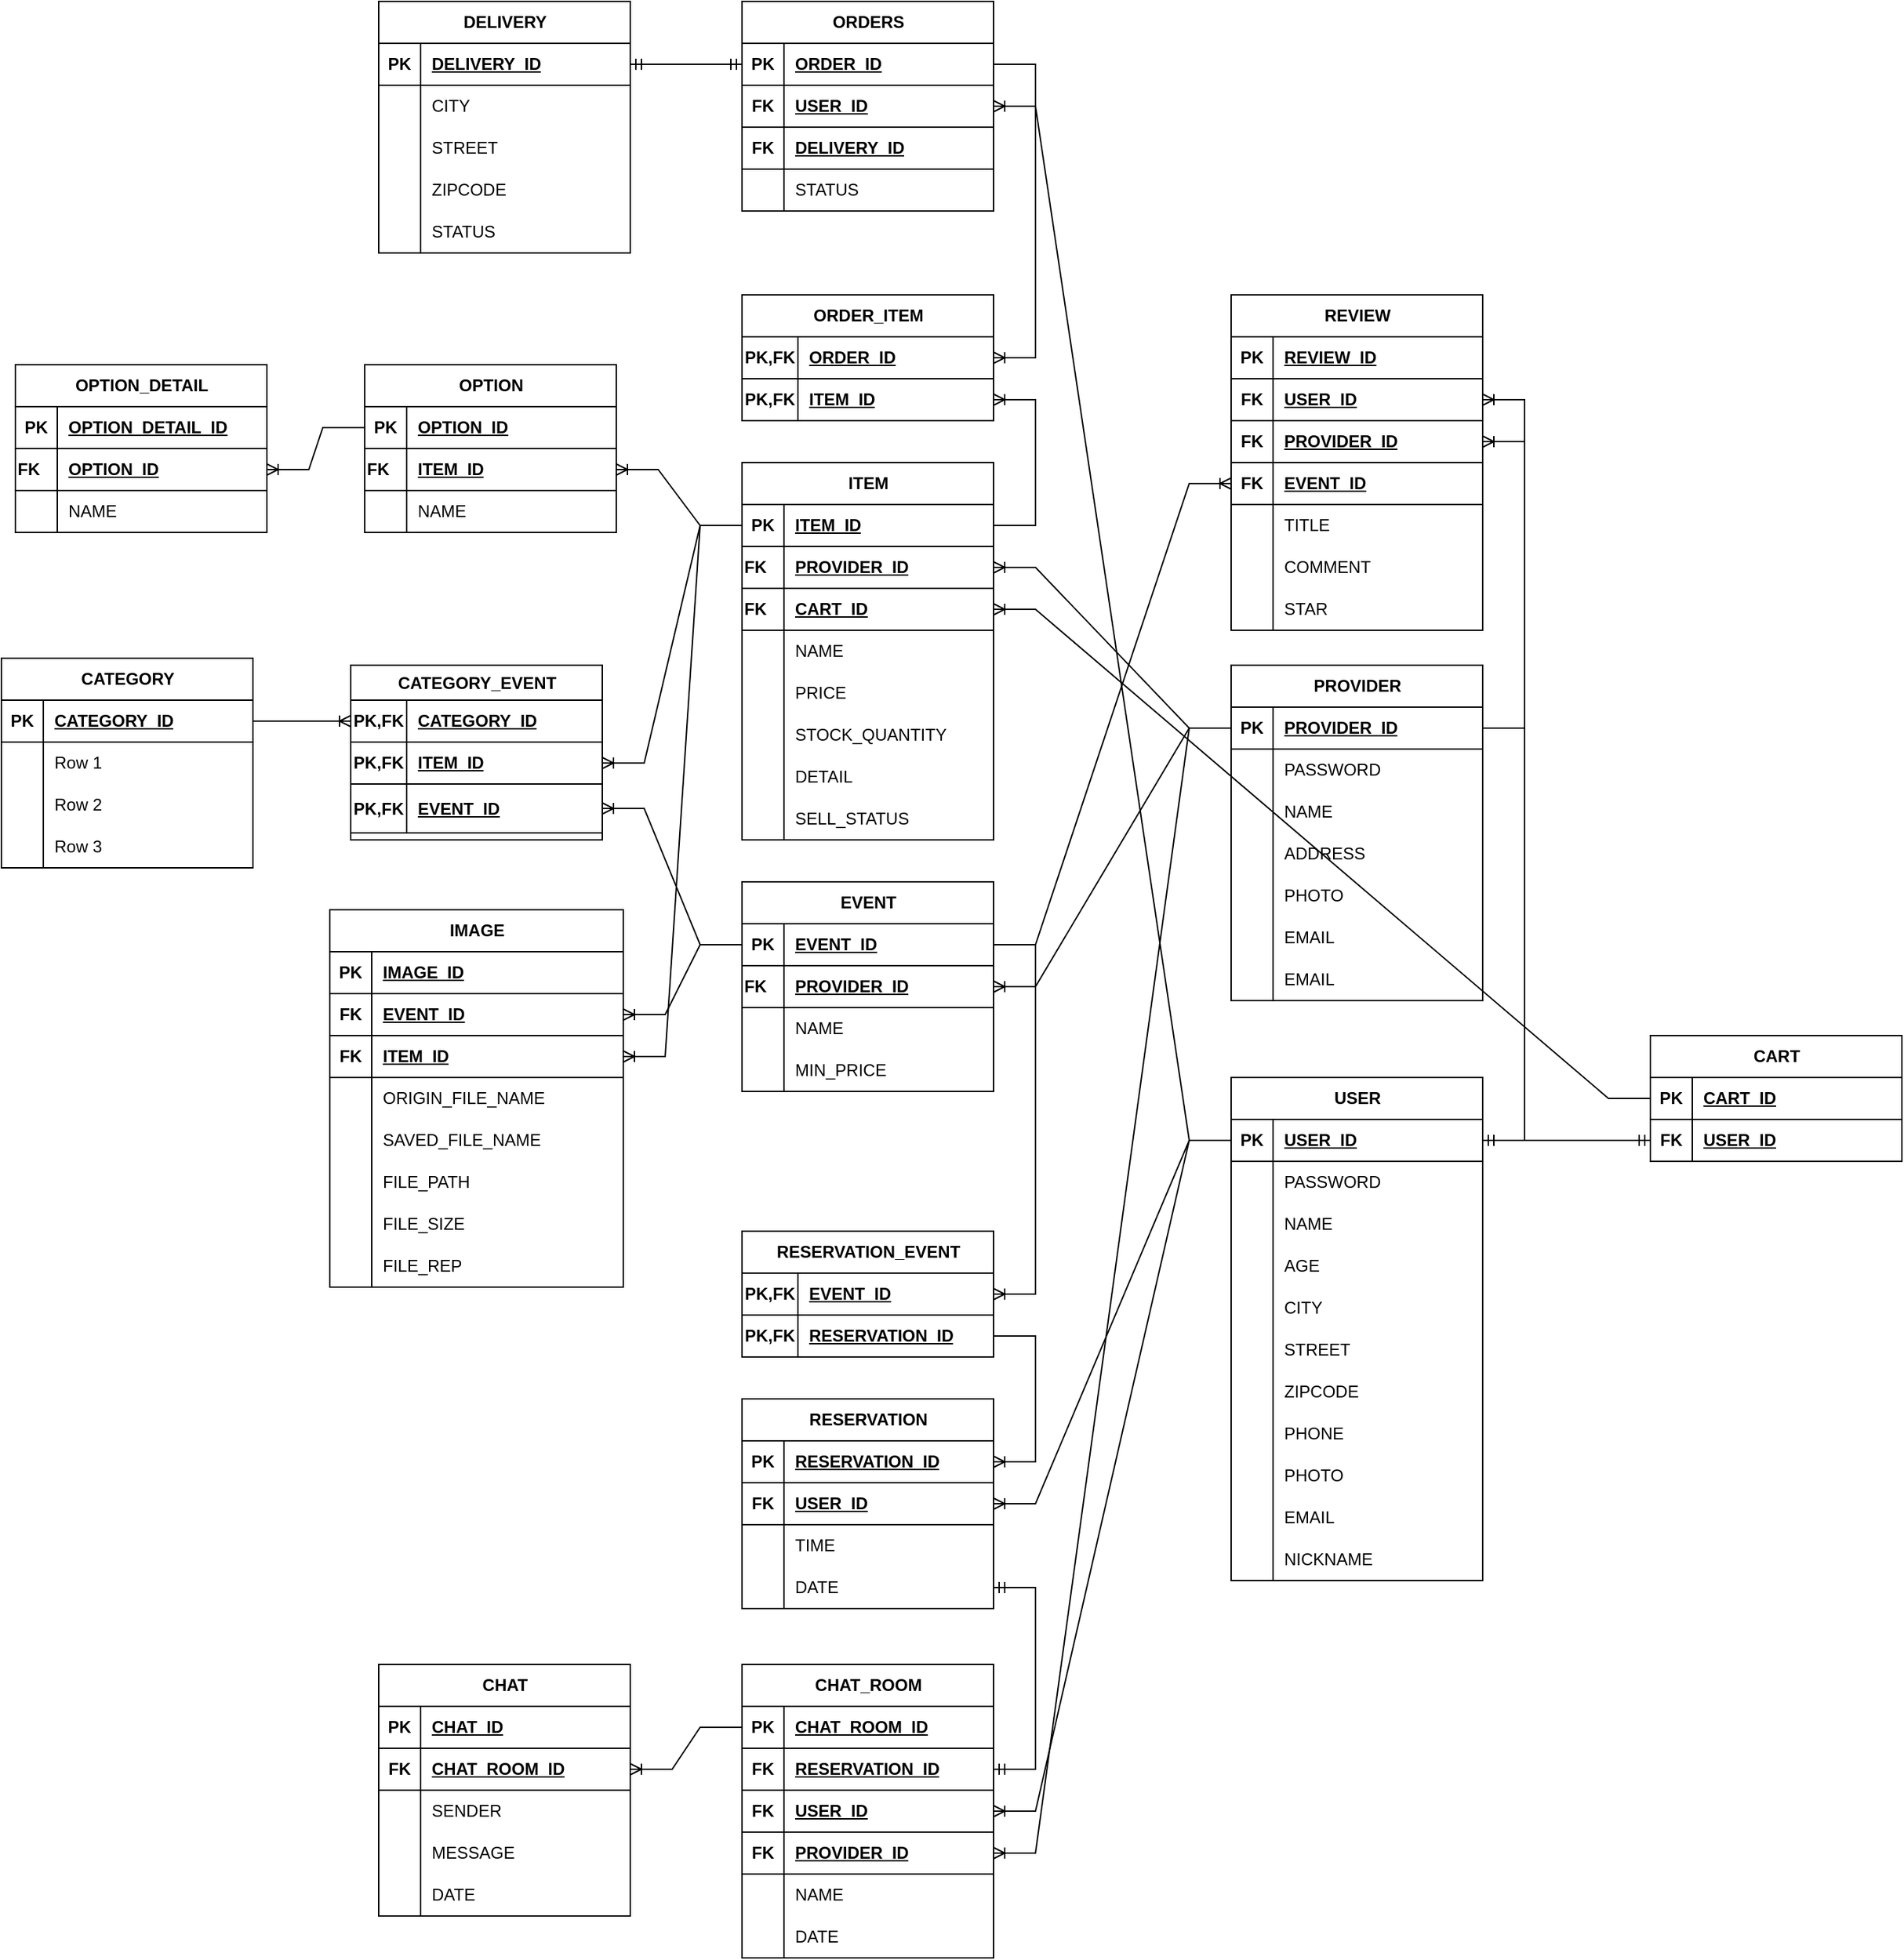 <mxfile version="22.1.0" type="github">
  <diagram id="R2lEEEUBdFMjLlhIrx00" name="Page-1">
    <mxGraphModel dx="1886" dy="1658" grid="1" gridSize="10" guides="1" tooltips="1" connect="1" arrows="1" fold="1" page="1" pageScale="1" pageWidth="850" pageHeight="1100" math="0" shadow="0" extFonts="Permanent Marker^https://fonts.googleapis.com/css?family=Permanent+Marker">
      <root>
        <mxCell id="0" />
        <mxCell id="1" parent="0" />
        <mxCell id="ffY5cmqOXHnBq25n8feg-14" value="EVENT" style="shape=table;startSize=30;container=1;collapsible=1;childLayout=tableLayout;fixedRows=1;rowLines=0;fontStyle=1;align=center;resizeLast=1;html=1;" parent="1" vertex="1">
          <mxGeometry x="350" y="440" width="180" height="150" as="geometry" />
        </mxCell>
        <mxCell id="2kU_KkUbUy7ICBghfI6l-78" value="" style="shape=tableRow;horizontal=0;startSize=0;swimlaneHead=0;swimlaneBody=0;fillColor=none;collapsible=0;dropTarget=0;points=[[0,0.5],[1,0.5]];portConstraint=eastwest;top=0;left=0;right=0;bottom=1;" parent="ffY5cmqOXHnBq25n8feg-14" vertex="1">
          <mxGeometry y="30" width="180" height="30" as="geometry" />
        </mxCell>
        <mxCell id="2kU_KkUbUy7ICBghfI6l-79" value="PK" style="shape=partialRectangle;connectable=0;fillColor=none;top=0;left=0;bottom=0;right=0;fontStyle=1;overflow=hidden;whiteSpace=wrap;html=1;" parent="2kU_KkUbUy7ICBghfI6l-78" vertex="1">
          <mxGeometry width="30" height="30" as="geometry">
            <mxRectangle width="30" height="30" as="alternateBounds" />
          </mxGeometry>
        </mxCell>
        <mxCell id="2kU_KkUbUy7ICBghfI6l-80" value="EVENT_ID" style="shape=partialRectangle;connectable=0;fillColor=none;top=0;left=0;bottom=0;right=0;align=left;spacingLeft=6;fontStyle=5;overflow=hidden;whiteSpace=wrap;html=1;" parent="2kU_KkUbUy7ICBghfI6l-78" vertex="1">
          <mxGeometry x="30" width="150" height="30" as="geometry">
            <mxRectangle width="150" height="30" as="alternateBounds" />
          </mxGeometry>
        </mxCell>
        <mxCell id="ffY5cmqOXHnBq25n8feg-15" value="" style="shape=tableRow;horizontal=0;startSize=0;swimlaneHead=0;swimlaneBody=0;fillColor=none;collapsible=0;dropTarget=0;points=[[0,0.5],[1,0.5]];portConstraint=eastwest;top=0;left=0;right=0;bottom=1;" parent="ffY5cmqOXHnBq25n8feg-14" vertex="1">
          <mxGeometry y="60" width="180" height="30" as="geometry" />
        </mxCell>
        <mxCell id="ffY5cmqOXHnBq25n8feg-16" value="FK&lt;span style=&quot;white-space: pre;&quot;&gt;&#x9;&lt;/span&gt;" style="shape=partialRectangle;connectable=0;fillColor=none;top=0;left=0;bottom=0;right=0;fontStyle=1;overflow=hidden;whiteSpace=wrap;html=1;" parent="ffY5cmqOXHnBq25n8feg-15" vertex="1">
          <mxGeometry width="30" height="30" as="geometry">
            <mxRectangle width="30" height="30" as="alternateBounds" />
          </mxGeometry>
        </mxCell>
        <mxCell id="ffY5cmqOXHnBq25n8feg-17" value="PROVIDER_ID" style="shape=partialRectangle;connectable=0;fillColor=none;top=0;left=0;bottom=0;right=0;align=left;spacingLeft=6;fontStyle=5;overflow=hidden;whiteSpace=wrap;html=1;" parent="ffY5cmqOXHnBq25n8feg-15" vertex="1">
          <mxGeometry x="30" width="150" height="30" as="geometry">
            <mxRectangle width="150" height="30" as="alternateBounds" />
          </mxGeometry>
        </mxCell>
        <mxCell id="ffY5cmqOXHnBq25n8feg-18" value="" style="shape=tableRow;horizontal=0;startSize=0;swimlaneHead=0;swimlaneBody=0;fillColor=none;collapsible=0;dropTarget=0;points=[[0,0.5],[1,0.5]];portConstraint=eastwest;top=0;left=0;right=0;bottom=0;" parent="ffY5cmqOXHnBq25n8feg-14" vertex="1">
          <mxGeometry y="90" width="180" height="30" as="geometry" />
        </mxCell>
        <mxCell id="ffY5cmqOXHnBq25n8feg-19" value="" style="shape=partialRectangle;connectable=0;fillColor=none;top=0;left=0;bottom=0;right=0;editable=1;overflow=hidden;whiteSpace=wrap;html=1;" parent="ffY5cmqOXHnBq25n8feg-18" vertex="1">
          <mxGeometry width="30" height="30" as="geometry">
            <mxRectangle width="30" height="30" as="alternateBounds" />
          </mxGeometry>
        </mxCell>
        <mxCell id="ffY5cmqOXHnBq25n8feg-20" value="NAME" style="shape=partialRectangle;connectable=0;fillColor=none;top=0;left=0;bottom=0;right=0;align=left;spacingLeft=6;overflow=hidden;whiteSpace=wrap;html=1;" parent="ffY5cmqOXHnBq25n8feg-18" vertex="1">
          <mxGeometry x="30" width="150" height="30" as="geometry">
            <mxRectangle width="150" height="30" as="alternateBounds" />
          </mxGeometry>
        </mxCell>
        <mxCell id="ffY5cmqOXHnBq25n8feg-21" value="" style="shape=tableRow;horizontal=0;startSize=0;swimlaneHead=0;swimlaneBody=0;fillColor=none;collapsible=0;dropTarget=0;points=[[0,0.5],[1,0.5]];portConstraint=eastwest;top=0;left=0;right=0;bottom=0;" parent="ffY5cmqOXHnBq25n8feg-14" vertex="1">
          <mxGeometry y="120" width="180" height="30" as="geometry" />
        </mxCell>
        <mxCell id="ffY5cmqOXHnBq25n8feg-22" value="" style="shape=partialRectangle;connectable=0;fillColor=none;top=0;left=0;bottom=0;right=0;editable=1;overflow=hidden;whiteSpace=wrap;html=1;" parent="ffY5cmqOXHnBq25n8feg-21" vertex="1">
          <mxGeometry width="30" height="30" as="geometry">
            <mxRectangle width="30" height="30" as="alternateBounds" />
          </mxGeometry>
        </mxCell>
        <mxCell id="ffY5cmqOXHnBq25n8feg-23" value="MIN_PRICE" style="shape=partialRectangle;connectable=0;fillColor=none;top=0;left=0;bottom=0;right=0;align=left;spacingLeft=6;overflow=hidden;whiteSpace=wrap;html=1;" parent="ffY5cmqOXHnBq25n8feg-21" vertex="1">
          <mxGeometry x="30" width="150" height="30" as="geometry">
            <mxRectangle width="150" height="30" as="alternateBounds" />
          </mxGeometry>
        </mxCell>
        <mxCell id="ffY5cmqOXHnBq25n8feg-27" value="PROVIDER" style="shape=table;startSize=30;container=1;collapsible=1;childLayout=tableLayout;fixedRows=1;rowLines=0;fontStyle=1;align=center;resizeLast=1;html=1;" parent="1" vertex="1">
          <mxGeometry x="700" y="285" width="180" height="240" as="geometry" />
        </mxCell>
        <mxCell id="ffY5cmqOXHnBq25n8feg-28" value="" style="shape=tableRow;horizontal=0;startSize=0;swimlaneHead=0;swimlaneBody=0;fillColor=none;collapsible=0;dropTarget=0;points=[[0,0.5],[1,0.5]];portConstraint=eastwest;top=0;left=0;right=0;bottom=1;" parent="ffY5cmqOXHnBq25n8feg-27" vertex="1">
          <mxGeometry y="30" width="180" height="30" as="geometry" />
        </mxCell>
        <mxCell id="ffY5cmqOXHnBq25n8feg-29" value="PK" style="shape=partialRectangle;connectable=0;fillColor=none;top=0;left=0;bottom=0;right=0;fontStyle=1;overflow=hidden;whiteSpace=wrap;html=1;" parent="ffY5cmqOXHnBq25n8feg-28" vertex="1">
          <mxGeometry width="30" height="30" as="geometry">
            <mxRectangle width="30" height="30" as="alternateBounds" />
          </mxGeometry>
        </mxCell>
        <mxCell id="ffY5cmqOXHnBq25n8feg-30" value="PROVIDER_ID" style="shape=partialRectangle;connectable=0;fillColor=none;top=0;left=0;bottom=0;right=0;align=left;spacingLeft=6;fontStyle=5;overflow=hidden;whiteSpace=wrap;html=1;" parent="ffY5cmqOXHnBq25n8feg-28" vertex="1">
          <mxGeometry x="30" width="150" height="30" as="geometry">
            <mxRectangle width="150" height="30" as="alternateBounds" />
          </mxGeometry>
        </mxCell>
        <mxCell id="ffY5cmqOXHnBq25n8feg-31" value="" style="shape=tableRow;horizontal=0;startSize=0;swimlaneHead=0;swimlaneBody=0;fillColor=none;collapsible=0;dropTarget=0;points=[[0,0.5],[1,0.5]];portConstraint=eastwest;top=0;left=0;right=0;bottom=0;" parent="ffY5cmqOXHnBq25n8feg-27" vertex="1">
          <mxGeometry y="60" width="180" height="30" as="geometry" />
        </mxCell>
        <mxCell id="ffY5cmqOXHnBq25n8feg-32" value="" style="shape=partialRectangle;connectable=0;fillColor=none;top=0;left=0;bottom=0;right=0;editable=1;overflow=hidden;whiteSpace=wrap;html=1;" parent="ffY5cmqOXHnBq25n8feg-31" vertex="1">
          <mxGeometry width="30" height="30" as="geometry">
            <mxRectangle width="30" height="30" as="alternateBounds" />
          </mxGeometry>
        </mxCell>
        <mxCell id="ffY5cmqOXHnBq25n8feg-33" value="PASSWORD" style="shape=partialRectangle;connectable=0;fillColor=none;top=0;left=0;bottom=0;right=0;align=left;spacingLeft=6;overflow=hidden;whiteSpace=wrap;html=1;" parent="ffY5cmqOXHnBq25n8feg-31" vertex="1">
          <mxGeometry x="30" width="150" height="30" as="geometry">
            <mxRectangle width="150" height="30" as="alternateBounds" />
          </mxGeometry>
        </mxCell>
        <mxCell id="ffY5cmqOXHnBq25n8feg-34" value="" style="shape=tableRow;horizontal=0;startSize=0;swimlaneHead=0;swimlaneBody=0;fillColor=none;collapsible=0;dropTarget=0;points=[[0,0.5],[1,0.5]];portConstraint=eastwest;top=0;left=0;right=0;bottom=0;" parent="ffY5cmqOXHnBq25n8feg-27" vertex="1">
          <mxGeometry y="90" width="180" height="30" as="geometry" />
        </mxCell>
        <mxCell id="ffY5cmqOXHnBq25n8feg-35" value="" style="shape=partialRectangle;connectable=0;fillColor=none;top=0;left=0;bottom=0;right=0;editable=1;overflow=hidden;whiteSpace=wrap;html=1;" parent="ffY5cmqOXHnBq25n8feg-34" vertex="1">
          <mxGeometry width="30" height="30" as="geometry">
            <mxRectangle width="30" height="30" as="alternateBounds" />
          </mxGeometry>
        </mxCell>
        <mxCell id="ffY5cmqOXHnBq25n8feg-36" value="NAME" style="shape=partialRectangle;connectable=0;fillColor=none;top=0;left=0;bottom=0;right=0;align=left;spacingLeft=6;overflow=hidden;whiteSpace=wrap;html=1;" parent="ffY5cmqOXHnBq25n8feg-34" vertex="1">
          <mxGeometry x="30" width="150" height="30" as="geometry">
            <mxRectangle width="150" height="30" as="alternateBounds" />
          </mxGeometry>
        </mxCell>
        <mxCell id="Gy9bOmcYVgm4KKI57Yt8-1" value="" style="shape=tableRow;horizontal=0;startSize=0;swimlaneHead=0;swimlaneBody=0;fillColor=none;collapsible=0;dropTarget=0;points=[[0,0.5],[1,0.5]];portConstraint=eastwest;top=0;left=0;right=0;bottom=0;" vertex="1" parent="ffY5cmqOXHnBq25n8feg-27">
          <mxGeometry y="120" width="180" height="30" as="geometry" />
        </mxCell>
        <mxCell id="Gy9bOmcYVgm4KKI57Yt8-2" value="" style="shape=partialRectangle;connectable=0;fillColor=none;top=0;left=0;bottom=0;right=0;editable=1;overflow=hidden;whiteSpace=wrap;html=1;" vertex="1" parent="Gy9bOmcYVgm4KKI57Yt8-1">
          <mxGeometry width="30" height="30" as="geometry">
            <mxRectangle width="30" height="30" as="alternateBounds" />
          </mxGeometry>
        </mxCell>
        <mxCell id="Gy9bOmcYVgm4KKI57Yt8-3" value="ADDRESS" style="shape=partialRectangle;connectable=0;fillColor=none;top=0;left=0;bottom=0;right=0;align=left;spacingLeft=6;overflow=hidden;whiteSpace=wrap;html=1;" vertex="1" parent="Gy9bOmcYVgm4KKI57Yt8-1">
          <mxGeometry x="30" width="150" height="30" as="geometry">
            <mxRectangle width="150" height="30" as="alternateBounds" />
          </mxGeometry>
        </mxCell>
        <mxCell id="Gy9bOmcYVgm4KKI57Yt8-4" value="" style="shape=tableRow;horizontal=0;startSize=0;swimlaneHead=0;swimlaneBody=0;fillColor=none;collapsible=0;dropTarget=0;points=[[0,0.5],[1,0.5]];portConstraint=eastwest;top=0;left=0;right=0;bottom=0;" vertex="1" parent="ffY5cmqOXHnBq25n8feg-27">
          <mxGeometry y="150" width="180" height="30" as="geometry" />
        </mxCell>
        <mxCell id="Gy9bOmcYVgm4KKI57Yt8-5" value="" style="shape=partialRectangle;connectable=0;fillColor=none;top=0;left=0;bottom=0;right=0;editable=1;overflow=hidden;whiteSpace=wrap;html=1;" vertex="1" parent="Gy9bOmcYVgm4KKI57Yt8-4">
          <mxGeometry width="30" height="30" as="geometry">
            <mxRectangle width="30" height="30" as="alternateBounds" />
          </mxGeometry>
        </mxCell>
        <mxCell id="Gy9bOmcYVgm4KKI57Yt8-6" value="PHOTO" style="shape=partialRectangle;connectable=0;fillColor=none;top=0;left=0;bottom=0;right=0;align=left;spacingLeft=6;overflow=hidden;whiteSpace=wrap;html=1;" vertex="1" parent="Gy9bOmcYVgm4KKI57Yt8-4">
          <mxGeometry x="30" width="150" height="30" as="geometry">
            <mxRectangle width="150" height="30" as="alternateBounds" />
          </mxGeometry>
        </mxCell>
        <mxCell id="Gy9bOmcYVgm4KKI57Yt8-7" value="" style="shape=tableRow;horizontal=0;startSize=0;swimlaneHead=0;swimlaneBody=0;fillColor=none;collapsible=0;dropTarget=0;points=[[0,0.5],[1,0.5]];portConstraint=eastwest;top=0;left=0;right=0;bottom=0;" vertex="1" parent="ffY5cmqOXHnBq25n8feg-27">
          <mxGeometry y="180" width="180" height="30" as="geometry" />
        </mxCell>
        <mxCell id="Gy9bOmcYVgm4KKI57Yt8-8" value="" style="shape=partialRectangle;connectable=0;fillColor=none;top=0;left=0;bottom=0;right=0;editable=1;overflow=hidden;whiteSpace=wrap;html=1;" vertex="1" parent="Gy9bOmcYVgm4KKI57Yt8-7">
          <mxGeometry width="30" height="30" as="geometry">
            <mxRectangle width="30" height="30" as="alternateBounds" />
          </mxGeometry>
        </mxCell>
        <mxCell id="Gy9bOmcYVgm4KKI57Yt8-9" value="EMAIL" style="shape=partialRectangle;connectable=0;fillColor=none;top=0;left=0;bottom=0;right=0;align=left;spacingLeft=6;overflow=hidden;whiteSpace=wrap;html=1;" vertex="1" parent="Gy9bOmcYVgm4KKI57Yt8-7">
          <mxGeometry x="30" width="150" height="30" as="geometry">
            <mxRectangle width="150" height="30" as="alternateBounds" />
          </mxGeometry>
        </mxCell>
        <mxCell id="ffY5cmqOXHnBq25n8feg-37" value="" style="shape=tableRow;horizontal=0;startSize=0;swimlaneHead=0;swimlaneBody=0;fillColor=none;collapsible=0;dropTarget=0;points=[[0,0.5],[1,0.5]];portConstraint=eastwest;top=0;left=0;right=0;bottom=0;" parent="ffY5cmqOXHnBq25n8feg-27" vertex="1">
          <mxGeometry y="210" width="180" height="30" as="geometry" />
        </mxCell>
        <mxCell id="ffY5cmqOXHnBq25n8feg-38" value="" style="shape=partialRectangle;connectable=0;fillColor=none;top=0;left=0;bottom=0;right=0;editable=1;overflow=hidden;whiteSpace=wrap;html=1;" parent="ffY5cmqOXHnBq25n8feg-37" vertex="1">
          <mxGeometry width="30" height="30" as="geometry">
            <mxRectangle width="30" height="30" as="alternateBounds" />
          </mxGeometry>
        </mxCell>
        <mxCell id="ffY5cmqOXHnBq25n8feg-39" value="EMAIL" style="shape=partialRectangle;connectable=0;fillColor=none;top=0;left=0;bottom=0;right=0;align=left;spacingLeft=6;overflow=hidden;whiteSpace=wrap;html=1;" parent="ffY5cmqOXHnBq25n8feg-37" vertex="1">
          <mxGeometry x="30" width="150" height="30" as="geometry">
            <mxRectangle width="150" height="30" as="alternateBounds" />
          </mxGeometry>
        </mxCell>
        <mxCell id="ffY5cmqOXHnBq25n8feg-40" value="ORDERS" style="shape=table;startSize=30;container=1;collapsible=1;childLayout=tableLayout;fixedRows=1;rowLines=0;fontStyle=1;align=center;resizeLast=1;html=1;" parent="1" vertex="1">
          <mxGeometry x="350" y="-190" width="180" height="150" as="geometry" />
        </mxCell>
        <mxCell id="2kU_KkUbUy7ICBghfI6l-50" value="" style="shape=tableRow;horizontal=0;startSize=0;swimlaneHead=0;swimlaneBody=0;fillColor=none;collapsible=0;dropTarget=0;points=[[0,0.5],[1,0.5]];portConstraint=eastwest;top=0;left=0;right=0;bottom=1;" parent="ffY5cmqOXHnBq25n8feg-40" vertex="1">
          <mxGeometry y="30" width="180" height="30" as="geometry" />
        </mxCell>
        <mxCell id="2kU_KkUbUy7ICBghfI6l-51" value="PK" style="shape=partialRectangle;connectable=0;fillColor=none;top=0;left=0;bottom=0;right=0;fontStyle=1;overflow=hidden;whiteSpace=wrap;html=1;" parent="2kU_KkUbUy7ICBghfI6l-50" vertex="1">
          <mxGeometry width="30" height="30" as="geometry">
            <mxRectangle width="30" height="30" as="alternateBounds" />
          </mxGeometry>
        </mxCell>
        <mxCell id="2kU_KkUbUy7ICBghfI6l-52" value="ORDER_ID" style="shape=partialRectangle;connectable=0;fillColor=none;top=0;left=0;bottom=0;right=0;align=left;spacingLeft=6;fontStyle=5;overflow=hidden;whiteSpace=wrap;html=1;" parent="2kU_KkUbUy7ICBghfI6l-50" vertex="1">
          <mxGeometry x="30" width="150" height="30" as="geometry">
            <mxRectangle width="150" height="30" as="alternateBounds" />
          </mxGeometry>
        </mxCell>
        <mxCell id="ffY5cmqOXHnBq25n8feg-41" value="" style="shape=tableRow;horizontal=0;startSize=0;swimlaneHead=0;swimlaneBody=0;fillColor=none;collapsible=0;dropTarget=0;points=[[0,0.5],[1,0.5]];portConstraint=eastwest;top=0;left=0;right=0;bottom=1;" parent="ffY5cmqOXHnBq25n8feg-40" vertex="1">
          <mxGeometry y="60" width="180" height="30" as="geometry" />
        </mxCell>
        <mxCell id="ffY5cmqOXHnBq25n8feg-42" value="FK" style="shape=partialRectangle;connectable=0;fillColor=none;top=0;left=0;bottom=0;right=0;fontStyle=1;overflow=hidden;whiteSpace=wrap;html=1;" parent="ffY5cmqOXHnBq25n8feg-41" vertex="1">
          <mxGeometry width="30" height="30" as="geometry">
            <mxRectangle width="30" height="30" as="alternateBounds" />
          </mxGeometry>
        </mxCell>
        <mxCell id="ffY5cmqOXHnBq25n8feg-43" value="USER_ID" style="shape=partialRectangle;connectable=0;fillColor=none;top=0;left=0;bottom=0;right=0;align=left;spacingLeft=6;fontStyle=5;overflow=hidden;whiteSpace=wrap;html=1;" parent="ffY5cmqOXHnBq25n8feg-41" vertex="1">
          <mxGeometry x="30" width="150" height="30" as="geometry">
            <mxRectangle width="150" height="30" as="alternateBounds" />
          </mxGeometry>
        </mxCell>
        <mxCell id="Gy9bOmcYVgm4KKI57Yt8-179" value="" style="shape=tableRow;horizontal=0;startSize=0;swimlaneHead=0;swimlaneBody=0;fillColor=none;collapsible=0;dropTarget=0;points=[[0,0.5],[1,0.5]];portConstraint=eastwest;top=0;left=0;right=0;bottom=1;" vertex="1" parent="ffY5cmqOXHnBq25n8feg-40">
          <mxGeometry y="90" width="180" height="30" as="geometry" />
        </mxCell>
        <mxCell id="Gy9bOmcYVgm4KKI57Yt8-180" value="FK" style="shape=partialRectangle;connectable=0;fillColor=none;top=0;left=0;bottom=0;right=0;fontStyle=1;overflow=hidden;whiteSpace=wrap;html=1;" vertex="1" parent="Gy9bOmcYVgm4KKI57Yt8-179">
          <mxGeometry width="30" height="30" as="geometry">
            <mxRectangle width="30" height="30" as="alternateBounds" />
          </mxGeometry>
        </mxCell>
        <mxCell id="Gy9bOmcYVgm4KKI57Yt8-181" value="DELIVERY_ID" style="shape=partialRectangle;connectable=0;fillColor=none;top=0;left=0;bottom=0;right=0;align=left;spacingLeft=6;fontStyle=5;overflow=hidden;whiteSpace=wrap;html=1;" vertex="1" parent="Gy9bOmcYVgm4KKI57Yt8-179">
          <mxGeometry x="30" width="150" height="30" as="geometry">
            <mxRectangle width="150" height="30" as="alternateBounds" />
          </mxGeometry>
        </mxCell>
        <mxCell id="ffY5cmqOXHnBq25n8feg-44" value="" style="shape=tableRow;horizontal=0;startSize=0;swimlaneHead=0;swimlaneBody=0;fillColor=none;collapsible=0;dropTarget=0;points=[[0,0.5],[1,0.5]];portConstraint=eastwest;top=0;left=0;right=0;bottom=0;" parent="ffY5cmqOXHnBq25n8feg-40" vertex="1">
          <mxGeometry y="120" width="180" height="30" as="geometry" />
        </mxCell>
        <mxCell id="ffY5cmqOXHnBq25n8feg-45" value="" style="shape=partialRectangle;connectable=0;fillColor=none;top=0;left=0;bottom=0;right=0;editable=1;overflow=hidden;whiteSpace=wrap;html=1;" parent="ffY5cmqOXHnBq25n8feg-44" vertex="1">
          <mxGeometry width="30" height="30" as="geometry">
            <mxRectangle width="30" height="30" as="alternateBounds" />
          </mxGeometry>
        </mxCell>
        <mxCell id="ffY5cmqOXHnBq25n8feg-46" value="STATUS" style="shape=partialRectangle;connectable=0;fillColor=none;top=0;left=0;bottom=0;right=0;align=left;spacingLeft=6;overflow=hidden;whiteSpace=wrap;html=1;" parent="ffY5cmqOXHnBq25n8feg-44" vertex="1">
          <mxGeometry x="30" width="150" height="30" as="geometry">
            <mxRectangle width="150" height="30" as="alternateBounds" />
          </mxGeometry>
        </mxCell>
        <mxCell id="ffY5cmqOXHnBq25n8feg-53" value="REVIEW" style="shape=table;startSize=30;container=1;collapsible=1;childLayout=tableLayout;fixedRows=1;rowLines=0;fontStyle=1;align=center;resizeLast=1;html=1;" parent="1" vertex="1">
          <mxGeometry x="700" y="20" width="180" height="240" as="geometry" />
        </mxCell>
        <mxCell id="2kU_KkUbUy7ICBghfI6l-56" value="" style="shape=tableRow;horizontal=0;startSize=0;swimlaneHead=0;swimlaneBody=0;fillColor=none;collapsible=0;dropTarget=0;points=[[0,0.5],[1,0.5]];portConstraint=eastwest;top=0;left=0;right=0;bottom=1;" parent="ffY5cmqOXHnBq25n8feg-53" vertex="1">
          <mxGeometry y="30" width="180" height="30" as="geometry" />
        </mxCell>
        <mxCell id="2kU_KkUbUy7ICBghfI6l-57" value="PK" style="shape=partialRectangle;connectable=0;fillColor=none;top=0;left=0;bottom=0;right=0;fontStyle=1;overflow=hidden;whiteSpace=wrap;html=1;" parent="2kU_KkUbUy7ICBghfI6l-56" vertex="1">
          <mxGeometry width="30" height="30" as="geometry">
            <mxRectangle width="30" height="30" as="alternateBounds" />
          </mxGeometry>
        </mxCell>
        <mxCell id="2kU_KkUbUy7ICBghfI6l-58" value="REVIEW_ID" style="shape=partialRectangle;connectable=0;fillColor=none;top=0;left=0;bottom=0;right=0;align=left;spacingLeft=6;fontStyle=5;overflow=hidden;whiteSpace=wrap;html=1;" parent="2kU_KkUbUy7ICBghfI6l-56" vertex="1">
          <mxGeometry x="30" width="150" height="30" as="geometry">
            <mxRectangle width="150" height="30" as="alternateBounds" />
          </mxGeometry>
        </mxCell>
        <mxCell id="2kU_KkUbUy7ICBghfI6l-59" value="" style="shape=tableRow;horizontal=0;startSize=0;swimlaneHead=0;swimlaneBody=0;fillColor=none;collapsible=0;dropTarget=0;points=[[0,0.5],[1,0.5]];portConstraint=eastwest;top=0;left=0;right=0;bottom=1;" parent="ffY5cmqOXHnBq25n8feg-53" vertex="1">
          <mxGeometry y="60" width="180" height="30" as="geometry" />
        </mxCell>
        <mxCell id="2kU_KkUbUy7ICBghfI6l-60" value="FK" style="shape=partialRectangle;connectable=0;fillColor=none;top=0;left=0;bottom=0;right=0;fontStyle=1;overflow=hidden;whiteSpace=wrap;html=1;" parent="2kU_KkUbUy7ICBghfI6l-59" vertex="1">
          <mxGeometry width="30" height="30" as="geometry">
            <mxRectangle width="30" height="30" as="alternateBounds" />
          </mxGeometry>
        </mxCell>
        <mxCell id="2kU_KkUbUy7ICBghfI6l-61" value="USER_ID" style="shape=partialRectangle;connectable=0;fillColor=none;top=0;left=0;bottom=0;right=0;align=left;spacingLeft=6;fontStyle=5;overflow=hidden;whiteSpace=wrap;html=1;" parent="2kU_KkUbUy7ICBghfI6l-59" vertex="1">
          <mxGeometry x="30" width="150" height="30" as="geometry">
            <mxRectangle width="150" height="30" as="alternateBounds" />
          </mxGeometry>
        </mxCell>
        <mxCell id="Gy9bOmcYVgm4KKI57Yt8-89" value="" style="shape=tableRow;horizontal=0;startSize=0;swimlaneHead=0;swimlaneBody=0;fillColor=none;collapsible=0;dropTarget=0;points=[[0,0.5],[1,0.5]];portConstraint=eastwest;top=0;left=0;right=0;bottom=1;" vertex="1" parent="ffY5cmqOXHnBq25n8feg-53">
          <mxGeometry y="90" width="180" height="30" as="geometry" />
        </mxCell>
        <mxCell id="Gy9bOmcYVgm4KKI57Yt8-90" value="FK" style="shape=partialRectangle;connectable=0;fillColor=none;top=0;left=0;bottom=0;right=0;fontStyle=1;overflow=hidden;whiteSpace=wrap;html=1;" vertex="1" parent="Gy9bOmcYVgm4KKI57Yt8-89">
          <mxGeometry width="30" height="30" as="geometry">
            <mxRectangle width="30" height="30" as="alternateBounds" />
          </mxGeometry>
        </mxCell>
        <mxCell id="Gy9bOmcYVgm4KKI57Yt8-91" value="PROVIDER_ID" style="shape=partialRectangle;connectable=0;fillColor=none;top=0;left=0;bottom=0;right=0;align=left;spacingLeft=6;fontStyle=5;overflow=hidden;whiteSpace=wrap;html=1;" vertex="1" parent="Gy9bOmcYVgm4KKI57Yt8-89">
          <mxGeometry x="30" width="150" height="30" as="geometry">
            <mxRectangle width="150" height="30" as="alternateBounds" />
          </mxGeometry>
        </mxCell>
        <mxCell id="ffY5cmqOXHnBq25n8feg-54" value="" style="shape=tableRow;horizontal=0;startSize=0;swimlaneHead=0;swimlaneBody=0;fillColor=none;collapsible=0;dropTarget=0;points=[[0,0.5],[1,0.5]];portConstraint=eastwest;top=0;left=0;right=0;bottom=1;" parent="ffY5cmqOXHnBq25n8feg-53" vertex="1">
          <mxGeometry y="120" width="180" height="30" as="geometry" />
        </mxCell>
        <mxCell id="ffY5cmqOXHnBq25n8feg-55" value="FK" style="shape=partialRectangle;connectable=0;fillColor=none;top=0;left=0;bottom=0;right=0;fontStyle=1;overflow=hidden;whiteSpace=wrap;html=1;" parent="ffY5cmqOXHnBq25n8feg-54" vertex="1">
          <mxGeometry width="30" height="30" as="geometry">
            <mxRectangle width="30" height="30" as="alternateBounds" />
          </mxGeometry>
        </mxCell>
        <mxCell id="ffY5cmqOXHnBq25n8feg-56" value="EVENT_ID" style="shape=partialRectangle;connectable=0;fillColor=none;top=0;left=0;bottom=0;right=0;align=left;spacingLeft=6;fontStyle=5;overflow=hidden;whiteSpace=wrap;html=1;" parent="ffY5cmqOXHnBq25n8feg-54" vertex="1">
          <mxGeometry x="30" width="150" height="30" as="geometry">
            <mxRectangle width="150" height="30" as="alternateBounds" />
          </mxGeometry>
        </mxCell>
        <mxCell id="ffY5cmqOXHnBq25n8feg-57" value="" style="shape=tableRow;horizontal=0;startSize=0;swimlaneHead=0;swimlaneBody=0;fillColor=none;collapsible=0;dropTarget=0;points=[[0,0.5],[1,0.5]];portConstraint=eastwest;top=0;left=0;right=0;bottom=0;" parent="ffY5cmqOXHnBq25n8feg-53" vertex="1">
          <mxGeometry y="150" width="180" height="30" as="geometry" />
        </mxCell>
        <mxCell id="ffY5cmqOXHnBq25n8feg-58" value="" style="shape=partialRectangle;connectable=0;fillColor=none;top=0;left=0;bottom=0;right=0;editable=1;overflow=hidden;whiteSpace=wrap;html=1;" parent="ffY5cmqOXHnBq25n8feg-57" vertex="1">
          <mxGeometry width="30" height="30" as="geometry">
            <mxRectangle width="30" height="30" as="alternateBounds" />
          </mxGeometry>
        </mxCell>
        <mxCell id="ffY5cmqOXHnBq25n8feg-59" value="TITLE" style="shape=partialRectangle;connectable=0;fillColor=none;top=0;left=0;bottom=0;right=0;align=left;spacingLeft=6;overflow=hidden;whiteSpace=wrap;html=1;" parent="ffY5cmqOXHnBq25n8feg-57" vertex="1">
          <mxGeometry x="30" width="150" height="30" as="geometry">
            <mxRectangle width="150" height="30" as="alternateBounds" />
          </mxGeometry>
        </mxCell>
        <mxCell id="2kU_KkUbUy7ICBghfI6l-62" value="" style="shape=tableRow;horizontal=0;startSize=0;swimlaneHead=0;swimlaneBody=0;fillColor=none;collapsible=0;dropTarget=0;points=[[0,0.5],[1,0.5]];portConstraint=eastwest;top=0;left=0;right=0;bottom=0;" parent="ffY5cmqOXHnBq25n8feg-53" vertex="1">
          <mxGeometry y="180" width="180" height="30" as="geometry" />
        </mxCell>
        <mxCell id="2kU_KkUbUy7ICBghfI6l-63" value="" style="shape=partialRectangle;connectable=0;fillColor=none;top=0;left=0;bottom=0;right=0;editable=1;overflow=hidden;whiteSpace=wrap;html=1;" parent="2kU_KkUbUy7ICBghfI6l-62" vertex="1">
          <mxGeometry width="30" height="30" as="geometry">
            <mxRectangle width="30" height="30" as="alternateBounds" />
          </mxGeometry>
        </mxCell>
        <mxCell id="2kU_KkUbUy7ICBghfI6l-64" value="COMMENT" style="shape=partialRectangle;connectable=0;fillColor=none;top=0;left=0;bottom=0;right=0;align=left;spacingLeft=6;overflow=hidden;whiteSpace=wrap;html=1;" parent="2kU_KkUbUy7ICBghfI6l-62" vertex="1">
          <mxGeometry x="30" width="150" height="30" as="geometry">
            <mxRectangle width="150" height="30" as="alternateBounds" />
          </mxGeometry>
        </mxCell>
        <mxCell id="Gy9bOmcYVgm4KKI57Yt8-13" value="" style="shape=tableRow;horizontal=0;startSize=0;swimlaneHead=0;swimlaneBody=0;fillColor=none;collapsible=0;dropTarget=0;points=[[0,0.5],[1,0.5]];portConstraint=eastwest;top=0;left=0;right=0;bottom=0;" vertex="1" parent="ffY5cmqOXHnBq25n8feg-53">
          <mxGeometry y="210" width="180" height="30" as="geometry" />
        </mxCell>
        <mxCell id="Gy9bOmcYVgm4KKI57Yt8-14" value="" style="shape=partialRectangle;connectable=0;fillColor=none;top=0;left=0;bottom=0;right=0;editable=1;overflow=hidden;whiteSpace=wrap;html=1;" vertex="1" parent="Gy9bOmcYVgm4KKI57Yt8-13">
          <mxGeometry width="30" height="30" as="geometry">
            <mxRectangle width="30" height="30" as="alternateBounds" />
          </mxGeometry>
        </mxCell>
        <mxCell id="Gy9bOmcYVgm4KKI57Yt8-15" value="STAR" style="shape=partialRectangle;connectable=0;fillColor=none;top=0;left=0;bottom=0;right=0;align=left;spacingLeft=6;overflow=hidden;whiteSpace=wrap;html=1;" vertex="1" parent="Gy9bOmcYVgm4KKI57Yt8-13">
          <mxGeometry x="30" width="150" height="30" as="geometry">
            <mxRectangle width="150" height="30" as="alternateBounds" />
          </mxGeometry>
        </mxCell>
        <mxCell id="2kU_KkUbUy7ICBghfI6l-1" value="" style="edgeStyle=entityRelationEdgeStyle;fontSize=12;html=1;endArrow=ERoneToMany;rounded=0;" parent="1" source="ffY5cmqOXHnBq25n8feg-28" target="ffY5cmqOXHnBq25n8feg-15" edge="1">
          <mxGeometry width="100" height="100" relative="1" as="geometry">
            <mxPoint x="220" y="520" as="sourcePoint" />
            <mxPoint x="360" y="480" as="targetPoint" />
          </mxGeometry>
        </mxCell>
        <mxCell id="2kU_KkUbUy7ICBghfI6l-2" value="" style="edgeStyle=entityRelationEdgeStyle;fontSize=12;html=1;endArrow=ERoneToMany;rounded=0;" parent="1" source="ffY5cmqOXHnBq25n8feg-28" target="Gy9bOmcYVgm4KKI57Yt8-89" edge="1">
          <mxGeometry width="100" height="100" relative="1" as="geometry">
            <mxPoint x="550" y="480" as="sourcePoint" />
            <mxPoint x="650" y="380" as="targetPoint" />
          </mxGeometry>
        </mxCell>
        <mxCell id="2kU_KkUbUy7ICBghfI6l-3" value="ORDER_ITEM" style="shape=table;startSize=30;container=1;collapsible=1;childLayout=tableLayout;fixedRows=1;rowLines=0;fontStyle=1;align=center;resizeLast=1;html=1;" parent="1" vertex="1">
          <mxGeometry x="350" y="20" width="180" height="90" as="geometry" />
        </mxCell>
        <mxCell id="2kU_KkUbUy7ICBghfI6l-71" value="" style="shape=tableRow;horizontal=0;startSize=0;swimlaneHead=0;swimlaneBody=0;fillColor=none;collapsible=0;dropTarget=0;points=[[0,0.5],[1,0.5]];portConstraint=eastwest;top=0;left=0;right=0;bottom=1;" parent="2kU_KkUbUy7ICBghfI6l-3" vertex="1">
          <mxGeometry y="30" width="180" height="30" as="geometry" />
        </mxCell>
        <mxCell id="2kU_KkUbUy7ICBghfI6l-72" value="PK,FK" style="shape=partialRectangle;connectable=0;fillColor=none;top=0;left=0;bottom=0;right=0;fontStyle=1;overflow=hidden;whiteSpace=wrap;html=1;" parent="2kU_KkUbUy7ICBghfI6l-71" vertex="1">
          <mxGeometry width="40" height="30" as="geometry">
            <mxRectangle width="40" height="30" as="alternateBounds" />
          </mxGeometry>
        </mxCell>
        <mxCell id="2kU_KkUbUy7ICBghfI6l-73" value="ORDER_ID" style="shape=partialRectangle;connectable=0;fillColor=none;top=0;left=0;bottom=0;right=0;align=left;spacingLeft=6;fontStyle=5;overflow=hidden;whiteSpace=wrap;html=1;" parent="2kU_KkUbUy7ICBghfI6l-71" vertex="1">
          <mxGeometry x="40" width="140" height="30" as="geometry">
            <mxRectangle width="140" height="30" as="alternateBounds" />
          </mxGeometry>
        </mxCell>
        <mxCell id="2kU_KkUbUy7ICBghfI6l-4" value="" style="shape=tableRow;horizontal=0;startSize=0;swimlaneHead=0;swimlaneBody=0;fillColor=none;collapsible=0;dropTarget=0;points=[[0,0.5],[1,0.5]];portConstraint=eastwest;top=0;left=0;right=0;bottom=1;" parent="2kU_KkUbUy7ICBghfI6l-3" vertex="1">
          <mxGeometry y="60" width="180" height="30" as="geometry" />
        </mxCell>
        <mxCell id="2kU_KkUbUy7ICBghfI6l-5" value="PK,FK" style="shape=partialRectangle;connectable=0;fillColor=none;top=0;left=0;bottom=0;right=0;fontStyle=1;overflow=hidden;whiteSpace=wrap;html=1;" parent="2kU_KkUbUy7ICBghfI6l-4" vertex="1">
          <mxGeometry width="40" height="30" as="geometry">
            <mxRectangle width="40" height="30" as="alternateBounds" />
          </mxGeometry>
        </mxCell>
        <mxCell id="2kU_KkUbUy7ICBghfI6l-6" value="ITEM_ID" style="shape=partialRectangle;connectable=0;fillColor=none;top=0;left=0;bottom=0;right=0;align=left;spacingLeft=6;fontStyle=5;overflow=hidden;whiteSpace=wrap;html=1;" parent="2kU_KkUbUy7ICBghfI6l-4" vertex="1">
          <mxGeometry x="40" width="140" height="30" as="geometry">
            <mxRectangle width="140" height="30" as="alternateBounds" />
          </mxGeometry>
        </mxCell>
        <mxCell id="2kU_KkUbUy7ICBghfI6l-16" value="RESERVATION" style="shape=table;startSize=30;container=1;collapsible=1;childLayout=tableLayout;fixedRows=1;rowLines=0;fontStyle=1;align=center;resizeLast=1;html=1;" parent="1" vertex="1">
          <mxGeometry x="350" y="810" width="180" height="150" as="geometry" />
        </mxCell>
        <mxCell id="2kU_KkUbUy7ICBghfI6l-84" value="" style="shape=tableRow;horizontal=0;startSize=0;swimlaneHead=0;swimlaneBody=0;fillColor=none;collapsible=0;dropTarget=0;points=[[0,0.5],[1,0.5]];portConstraint=eastwest;top=0;left=0;right=0;bottom=1;" parent="2kU_KkUbUy7ICBghfI6l-16" vertex="1">
          <mxGeometry y="30" width="180" height="30" as="geometry" />
        </mxCell>
        <mxCell id="2kU_KkUbUy7ICBghfI6l-85" value="PK" style="shape=partialRectangle;connectable=0;fillColor=none;top=0;left=0;bottom=0;right=0;fontStyle=1;overflow=hidden;whiteSpace=wrap;html=1;" parent="2kU_KkUbUy7ICBghfI6l-84" vertex="1">
          <mxGeometry width="30" height="30" as="geometry">
            <mxRectangle width="30" height="30" as="alternateBounds" />
          </mxGeometry>
        </mxCell>
        <mxCell id="2kU_KkUbUy7ICBghfI6l-86" value="RESERVATION_ID" style="shape=partialRectangle;connectable=0;fillColor=none;top=0;left=0;bottom=0;right=0;align=left;spacingLeft=6;fontStyle=5;overflow=hidden;whiteSpace=wrap;html=1;" parent="2kU_KkUbUy7ICBghfI6l-84" vertex="1">
          <mxGeometry x="30" width="150" height="30" as="geometry">
            <mxRectangle width="150" height="30" as="alternateBounds" />
          </mxGeometry>
        </mxCell>
        <mxCell id="2kU_KkUbUy7ICBghfI6l-17" value="" style="shape=tableRow;horizontal=0;startSize=0;swimlaneHead=0;swimlaneBody=0;fillColor=none;collapsible=0;dropTarget=0;points=[[0,0.5],[1,0.5]];portConstraint=eastwest;top=0;left=0;right=0;bottom=1;" parent="2kU_KkUbUy7ICBghfI6l-16" vertex="1">
          <mxGeometry y="60" width="180" height="30" as="geometry" />
        </mxCell>
        <mxCell id="2kU_KkUbUy7ICBghfI6l-18" value="FK" style="shape=partialRectangle;connectable=0;fillColor=none;top=0;left=0;bottom=0;right=0;fontStyle=1;overflow=hidden;whiteSpace=wrap;html=1;" parent="2kU_KkUbUy7ICBghfI6l-17" vertex="1">
          <mxGeometry width="30" height="30" as="geometry">
            <mxRectangle width="30" height="30" as="alternateBounds" />
          </mxGeometry>
        </mxCell>
        <mxCell id="2kU_KkUbUy7ICBghfI6l-19" value="USER_ID" style="shape=partialRectangle;connectable=0;fillColor=none;top=0;left=0;bottom=0;right=0;align=left;spacingLeft=6;fontStyle=5;overflow=hidden;whiteSpace=wrap;html=1;" parent="2kU_KkUbUy7ICBghfI6l-17" vertex="1">
          <mxGeometry x="30" width="150" height="30" as="geometry">
            <mxRectangle width="150" height="30" as="alternateBounds" />
          </mxGeometry>
        </mxCell>
        <mxCell id="2kU_KkUbUy7ICBghfI6l-20" value="" style="shape=tableRow;horizontal=0;startSize=0;swimlaneHead=0;swimlaneBody=0;fillColor=none;collapsible=0;dropTarget=0;points=[[0,0.5],[1,0.5]];portConstraint=eastwest;top=0;left=0;right=0;bottom=0;" parent="2kU_KkUbUy7ICBghfI6l-16" vertex="1">
          <mxGeometry y="90" width="180" height="30" as="geometry" />
        </mxCell>
        <mxCell id="2kU_KkUbUy7ICBghfI6l-21" value="" style="shape=partialRectangle;connectable=0;fillColor=none;top=0;left=0;bottom=0;right=0;editable=1;overflow=hidden;whiteSpace=wrap;html=1;" parent="2kU_KkUbUy7ICBghfI6l-20" vertex="1">
          <mxGeometry width="30" height="30" as="geometry">
            <mxRectangle width="30" height="30" as="alternateBounds" />
          </mxGeometry>
        </mxCell>
        <mxCell id="2kU_KkUbUy7ICBghfI6l-22" value="TIME" style="shape=partialRectangle;connectable=0;fillColor=none;top=0;left=0;bottom=0;right=0;align=left;spacingLeft=6;overflow=hidden;whiteSpace=wrap;html=1;" parent="2kU_KkUbUy7ICBghfI6l-20" vertex="1">
          <mxGeometry x="30" width="150" height="30" as="geometry">
            <mxRectangle width="150" height="30" as="alternateBounds" />
          </mxGeometry>
        </mxCell>
        <mxCell id="2kU_KkUbUy7ICBghfI6l-23" value="" style="shape=tableRow;horizontal=0;startSize=0;swimlaneHead=0;swimlaneBody=0;fillColor=none;collapsible=0;dropTarget=0;points=[[0,0.5],[1,0.5]];portConstraint=eastwest;top=0;left=0;right=0;bottom=0;" parent="2kU_KkUbUy7ICBghfI6l-16" vertex="1">
          <mxGeometry y="120" width="180" height="30" as="geometry" />
        </mxCell>
        <mxCell id="2kU_KkUbUy7ICBghfI6l-24" value="" style="shape=partialRectangle;connectable=0;fillColor=none;top=0;left=0;bottom=0;right=0;editable=1;overflow=hidden;whiteSpace=wrap;html=1;" parent="2kU_KkUbUy7ICBghfI6l-23" vertex="1">
          <mxGeometry width="30" height="30" as="geometry">
            <mxRectangle width="30" height="30" as="alternateBounds" />
          </mxGeometry>
        </mxCell>
        <mxCell id="2kU_KkUbUy7ICBghfI6l-25" value="DATE" style="shape=partialRectangle;connectable=0;fillColor=none;top=0;left=0;bottom=0;right=0;align=left;spacingLeft=6;overflow=hidden;whiteSpace=wrap;html=1;" parent="2kU_KkUbUy7ICBghfI6l-23" vertex="1">
          <mxGeometry x="30" width="150" height="30" as="geometry">
            <mxRectangle width="150" height="30" as="alternateBounds" />
          </mxGeometry>
        </mxCell>
        <mxCell id="2kU_KkUbUy7ICBghfI6l-29" value="" style="edgeStyle=entityRelationEdgeStyle;fontSize=12;html=1;endArrow=ERoneToMany;rounded=0;" parent="1" source="Gy9bOmcYVgm4KKI57Yt8-94" target="2kU_KkUbUy7ICBghfI6l-4" edge="1">
          <mxGeometry width="100" height="100" relative="1" as="geometry">
            <mxPoint x="540" y="430" as="sourcePoint" />
            <mxPoint x="470" y="340" as="targetPoint" />
          </mxGeometry>
        </mxCell>
        <mxCell id="2kU_KkUbUy7ICBghfI6l-32" value="" style="edgeStyle=entityRelationEdgeStyle;fontSize=12;html=1;endArrow=ERoneToMany;rounded=0;exitX=0;exitY=0.5;exitDx=0;exitDy=0;" parent="1" source="ffY5cmqOXHnBq25n8feg-2" target="ffY5cmqOXHnBq25n8feg-41" edge="1">
          <mxGeometry width="100" height="100" relative="1" as="geometry">
            <mxPoint x="370" y="340" as="sourcePoint" />
            <mxPoint x="470" y="240" as="targetPoint" />
          </mxGeometry>
        </mxCell>
        <mxCell id="2kU_KkUbUy7ICBghfI6l-33" value="RESERVATION_EVENT" style="shape=table;startSize=30;container=1;collapsible=1;childLayout=tableLayout;fixedRows=1;rowLines=0;fontStyle=1;align=center;resizeLast=1;html=1;" parent="1" vertex="1">
          <mxGeometry x="350" y="690" width="180" height="90" as="geometry" />
        </mxCell>
        <mxCell id="2kU_KkUbUy7ICBghfI6l-81" value="" style="shape=tableRow;horizontal=0;startSize=0;swimlaneHead=0;swimlaneBody=0;fillColor=none;collapsible=0;dropTarget=0;points=[[0,0.5],[1,0.5]];portConstraint=eastwest;top=0;left=0;right=0;bottom=1;" parent="2kU_KkUbUy7ICBghfI6l-33" vertex="1">
          <mxGeometry y="30" width="180" height="30" as="geometry" />
        </mxCell>
        <mxCell id="2kU_KkUbUy7ICBghfI6l-82" value="PK,FK" style="shape=partialRectangle;connectable=0;fillColor=none;top=0;left=0;bottom=0;right=0;fontStyle=1;overflow=hidden;whiteSpace=wrap;html=1;" parent="2kU_KkUbUy7ICBghfI6l-81" vertex="1">
          <mxGeometry width="40" height="30" as="geometry">
            <mxRectangle width="40" height="30" as="alternateBounds" />
          </mxGeometry>
        </mxCell>
        <mxCell id="2kU_KkUbUy7ICBghfI6l-83" value="EVENT_ID" style="shape=partialRectangle;connectable=0;fillColor=none;top=0;left=0;bottom=0;right=0;align=left;spacingLeft=6;fontStyle=5;overflow=hidden;whiteSpace=wrap;html=1;" parent="2kU_KkUbUy7ICBghfI6l-81" vertex="1">
          <mxGeometry x="40" width="140" height="30" as="geometry">
            <mxRectangle width="140" height="30" as="alternateBounds" />
          </mxGeometry>
        </mxCell>
        <mxCell id="2kU_KkUbUy7ICBghfI6l-34" value="" style="shape=tableRow;horizontal=0;startSize=0;swimlaneHead=0;swimlaneBody=0;fillColor=none;collapsible=0;dropTarget=0;points=[[0,0.5],[1,0.5]];portConstraint=eastwest;top=0;left=0;right=0;bottom=1;" parent="2kU_KkUbUy7ICBghfI6l-33" vertex="1">
          <mxGeometry y="60" width="180" height="30" as="geometry" />
        </mxCell>
        <mxCell id="2kU_KkUbUy7ICBghfI6l-35" value="PK,FK" style="shape=partialRectangle;connectable=0;fillColor=none;top=0;left=0;bottom=0;right=0;fontStyle=1;overflow=hidden;whiteSpace=wrap;html=1;" parent="2kU_KkUbUy7ICBghfI6l-34" vertex="1">
          <mxGeometry width="40" height="30" as="geometry">
            <mxRectangle width="40" height="30" as="alternateBounds" />
          </mxGeometry>
        </mxCell>
        <mxCell id="2kU_KkUbUy7ICBghfI6l-36" value="RESERVATION_ID" style="shape=partialRectangle;connectable=0;fillColor=none;top=0;left=0;bottom=0;right=0;align=left;spacingLeft=6;fontStyle=5;overflow=hidden;whiteSpace=wrap;html=1;" parent="2kU_KkUbUy7ICBghfI6l-34" vertex="1">
          <mxGeometry x="40" width="140" height="30" as="geometry">
            <mxRectangle width="140" height="30" as="alternateBounds" />
          </mxGeometry>
        </mxCell>
        <mxCell id="2kU_KkUbUy7ICBghfI6l-46" value="" style="edgeStyle=entityRelationEdgeStyle;fontSize=12;html=1;endArrow=ERoneToMany;rounded=0;" parent="1" source="2kU_KkUbUy7ICBghfI6l-78" target="2kU_KkUbUy7ICBghfI6l-81" edge="1">
          <mxGeometry width="100" height="100" relative="1" as="geometry">
            <mxPoint x="500" y="810" as="sourcePoint" />
            <mxPoint x="550" y="590" as="targetPoint" />
          </mxGeometry>
        </mxCell>
        <mxCell id="2kU_KkUbUy7ICBghfI6l-47" value="" style="edgeStyle=entityRelationEdgeStyle;fontSize=12;html=1;endArrow=ERoneToMany;rounded=0;" parent="1" source="2kU_KkUbUy7ICBghfI6l-34" target="2kU_KkUbUy7ICBghfI6l-84" edge="1">
          <mxGeometry width="100" height="100" relative="1" as="geometry">
            <mxPoint x="370" y="790" as="sourcePoint" />
            <mxPoint x="550" y="770" as="targetPoint" />
          </mxGeometry>
        </mxCell>
        <mxCell id="2kU_KkUbUy7ICBghfI6l-48" value="" style="edgeStyle=entityRelationEdgeStyle;fontSize=12;html=1;endArrow=ERoneToMany;rounded=0;" parent="1" source="ffY5cmqOXHnBq25n8feg-2" target="2kU_KkUbUy7ICBghfI6l-17" edge="1">
          <mxGeometry width="100" height="100" relative="1" as="geometry">
            <mxPoint x="230" y="240" as="sourcePoint" />
            <mxPoint x="360" y="115" as="targetPoint" />
          </mxGeometry>
        </mxCell>
        <mxCell id="2kU_KkUbUy7ICBghfI6l-49" value="" style="edgeStyle=entityRelationEdgeStyle;fontSize=12;html=1;endArrow=ERoneToMany;rounded=0;" parent="1" source="ffY5cmqOXHnBq25n8feg-2" target="2kU_KkUbUy7ICBghfI6l-59" edge="1">
          <mxGeometry width="100" height="100" relative="1" as="geometry">
            <mxPoint x="370" y="330" as="sourcePoint" />
            <mxPoint x="470" y="230" as="targetPoint" />
          </mxGeometry>
        </mxCell>
        <mxCell id="2kU_KkUbUy7ICBghfI6l-31" value="" style="edgeStyle=entityRelationEdgeStyle;fontSize=12;html=1;endArrow=ERoneToMany;rounded=0;" parent="1" source="2kU_KkUbUy7ICBghfI6l-50" target="2kU_KkUbUy7ICBghfI6l-71" edge="1">
          <mxGeometry width="100" height="100" relative="1" as="geometry">
            <mxPoint x="200" y="30" as="sourcePoint" />
            <mxPoint x="330" y="320" as="targetPoint" />
            <Array as="points">
              <mxPoint x="330" y="50" />
              <mxPoint x="250" y="80" />
              <mxPoint x="210" y="140" />
              <mxPoint x="250" y="220" />
              <mxPoint x="190" y="200" />
              <mxPoint x="150" y="110" />
              <mxPoint x="320" y="180" />
            </Array>
          </mxGeometry>
        </mxCell>
        <mxCell id="2kU_KkUbUy7ICBghfI6l-87" value="CATEGORY" style="shape=table;startSize=30;container=1;collapsible=1;childLayout=tableLayout;fixedRows=1;rowLines=0;fontStyle=1;align=center;resizeLast=1;html=1;" parent="1" vertex="1">
          <mxGeometry x="-180" y="280" width="180" height="150" as="geometry" />
        </mxCell>
        <mxCell id="2kU_KkUbUy7ICBghfI6l-88" value="" style="shape=tableRow;horizontal=0;startSize=0;swimlaneHead=0;swimlaneBody=0;fillColor=none;collapsible=0;dropTarget=0;points=[[0,0.5],[1,0.5]];portConstraint=eastwest;top=0;left=0;right=0;bottom=1;" parent="2kU_KkUbUy7ICBghfI6l-87" vertex="1">
          <mxGeometry y="30" width="180" height="30" as="geometry" />
        </mxCell>
        <mxCell id="2kU_KkUbUy7ICBghfI6l-89" value="PK" style="shape=partialRectangle;connectable=0;fillColor=none;top=0;left=0;bottom=0;right=0;fontStyle=1;overflow=hidden;whiteSpace=wrap;html=1;" parent="2kU_KkUbUy7ICBghfI6l-88" vertex="1">
          <mxGeometry width="30" height="30" as="geometry">
            <mxRectangle width="30" height="30" as="alternateBounds" />
          </mxGeometry>
        </mxCell>
        <mxCell id="2kU_KkUbUy7ICBghfI6l-90" value="CATEGORY_ID" style="shape=partialRectangle;connectable=0;fillColor=none;top=0;left=0;bottom=0;right=0;align=left;spacingLeft=6;fontStyle=5;overflow=hidden;whiteSpace=wrap;html=1;" parent="2kU_KkUbUy7ICBghfI6l-88" vertex="1">
          <mxGeometry x="30" width="150" height="30" as="geometry">
            <mxRectangle width="150" height="30" as="alternateBounds" />
          </mxGeometry>
        </mxCell>
        <mxCell id="2kU_KkUbUy7ICBghfI6l-94" value="" style="shape=tableRow;horizontal=0;startSize=0;swimlaneHead=0;swimlaneBody=0;fillColor=none;collapsible=0;dropTarget=0;points=[[0,0.5],[1,0.5]];portConstraint=eastwest;top=0;left=0;right=0;bottom=0;" parent="2kU_KkUbUy7ICBghfI6l-87" vertex="1">
          <mxGeometry y="60" width="180" height="30" as="geometry" />
        </mxCell>
        <mxCell id="2kU_KkUbUy7ICBghfI6l-95" value="" style="shape=partialRectangle;connectable=0;fillColor=none;top=0;left=0;bottom=0;right=0;editable=1;overflow=hidden;whiteSpace=wrap;html=1;" parent="2kU_KkUbUy7ICBghfI6l-94" vertex="1">
          <mxGeometry width="30" height="30" as="geometry">
            <mxRectangle width="30" height="30" as="alternateBounds" />
          </mxGeometry>
        </mxCell>
        <mxCell id="2kU_KkUbUy7ICBghfI6l-96" value="Row 1" style="shape=partialRectangle;connectable=0;fillColor=none;top=0;left=0;bottom=0;right=0;align=left;spacingLeft=6;overflow=hidden;whiteSpace=wrap;html=1;" parent="2kU_KkUbUy7ICBghfI6l-94" vertex="1">
          <mxGeometry x="30" width="150" height="30" as="geometry">
            <mxRectangle width="150" height="30" as="alternateBounds" />
          </mxGeometry>
        </mxCell>
        <mxCell id="2kU_KkUbUy7ICBghfI6l-97" value="" style="shape=tableRow;horizontal=0;startSize=0;swimlaneHead=0;swimlaneBody=0;fillColor=none;collapsible=0;dropTarget=0;points=[[0,0.5],[1,0.5]];portConstraint=eastwest;top=0;left=0;right=0;bottom=0;" parent="2kU_KkUbUy7ICBghfI6l-87" vertex="1">
          <mxGeometry y="90" width="180" height="30" as="geometry" />
        </mxCell>
        <mxCell id="2kU_KkUbUy7ICBghfI6l-98" value="" style="shape=partialRectangle;connectable=0;fillColor=none;top=0;left=0;bottom=0;right=0;editable=1;overflow=hidden;whiteSpace=wrap;html=1;" parent="2kU_KkUbUy7ICBghfI6l-97" vertex="1">
          <mxGeometry width="30" height="30" as="geometry">
            <mxRectangle width="30" height="30" as="alternateBounds" />
          </mxGeometry>
        </mxCell>
        <mxCell id="2kU_KkUbUy7ICBghfI6l-99" value="Row 2" style="shape=partialRectangle;connectable=0;fillColor=none;top=0;left=0;bottom=0;right=0;align=left;spacingLeft=6;overflow=hidden;whiteSpace=wrap;html=1;" parent="2kU_KkUbUy7ICBghfI6l-97" vertex="1">
          <mxGeometry x="30" width="150" height="30" as="geometry">
            <mxRectangle width="150" height="30" as="alternateBounds" />
          </mxGeometry>
        </mxCell>
        <mxCell id="2kU_KkUbUy7ICBghfI6l-100" value="" style="shape=tableRow;horizontal=0;startSize=0;swimlaneHead=0;swimlaneBody=0;fillColor=none;collapsible=0;dropTarget=0;points=[[0,0.5],[1,0.5]];portConstraint=eastwest;top=0;left=0;right=0;bottom=0;" parent="2kU_KkUbUy7ICBghfI6l-87" vertex="1">
          <mxGeometry y="120" width="180" height="30" as="geometry" />
        </mxCell>
        <mxCell id="2kU_KkUbUy7ICBghfI6l-101" value="" style="shape=partialRectangle;connectable=0;fillColor=none;top=0;left=0;bottom=0;right=0;editable=1;overflow=hidden;whiteSpace=wrap;html=1;" parent="2kU_KkUbUy7ICBghfI6l-100" vertex="1">
          <mxGeometry width="30" height="30" as="geometry">
            <mxRectangle width="30" height="30" as="alternateBounds" />
          </mxGeometry>
        </mxCell>
        <mxCell id="2kU_KkUbUy7ICBghfI6l-102" value="Row 3" style="shape=partialRectangle;connectable=0;fillColor=none;top=0;left=0;bottom=0;right=0;align=left;spacingLeft=6;overflow=hidden;whiteSpace=wrap;html=1;" parent="2kU_KkUbUy7ICBghfI6l-100" vertex="1">
          <mxGeometry x="30" width="150" height="30" as="geometry">
            <mxRectangle width="150" height="30" as="alternateBounds" />
          </mxGeometry>
        </mxCell>
        <mxCell id="2kU_KkUbUy7ICBghfI6l-103" value="CATEGORY_EVENT" style="shape=table;startSize=25;container=1;collapsible=1;childLayout=tableLayout;fixedRows=1;rowLines=0;fontStyle=1;align=center;resizeLast=1;html=1;" parent="1" vertex="1">
          <mxGeometry x="70" y="285" width="180" height="125" as="geometry" />
        </mxCell>
        <mxCell id="Gy9bOmcYVgm4KKI57Yt8-128" value="" style="shape=tableRow;horizontal=0;startSize=0;swimlaneHead=0;swimlaneBody=0;fillColor=none;collapsible=0;dropTarget=0;points=[[0,0.5],[1,0.5]];portConstraint=eastwest;top=0;left=0;right=0;bottom=1;" vertex="1" parent="2kU_KkUbUy7ICBghfI6l-103">
          <mxGeometry y="25" width="180" height="30" as="geometry" />
        </mxCell>
        <mxCell id="Gy9bOmcYVgm4KKI57Yt8-129" value="PK,FK" style="shape=partialRectangle;connectable=0;fillColor=none;top=0;left=0;bottom=0;right=0;fontStyle=1;overflow=hidden;whiteSpace=wrap;html=1;" vertex="1" parent="Gy9bOmcYVgm4KKI57Yt8-128">
          <mxGeometry width="40" height="30" as="geometry">
            <mxRectangle width="40" height="30" as="alternateBounds" />
          </mxGeometry>
        </mxCell>
        <mxCell id="Gy9bOmcYVgm4KKI57Yt8-130" value="CATEGORY_ID" style="shape=partialRectangle;connectable=0;fillColor=none;top=0;left=0;bottom=0;right=0;align=left;spacingLeft=6;fontStyle=5;overflow=hidden;whiteSpace=wrap;html=1;" vertex="1" parent="Gy9bOmcYVgm4KKI57Yt8-128">
          <mxGeometry x="40" width="140" height="30" as="geometry">
            <mxRectangle width="140" height="30" as="alternateBounds" />
          </mxGeometry>
        </mxCell>
        <mxCell id="2kU_KkUbUy7ICBghfI6l-104" value="" style="shape=tableRow;horizontal=0;startSize=0;swimlaneHead=0;swimlaneBody=0;fillColor=none;collapsible=0;dropTarget=0;points=[[0,0.5],[1,0.5]];portConstraint=eastwest;top=0;left=0;right=0;bottom=1;" parent="2kU_KkUbUy7ICBghfI6l-103" vertex="1">
          <mxGeometry y="55" width="180" height="30" as="geometry" />
        </mxCell>
        <mxCell id="2kU_KkUbUy7ICBghfI6l-105" value="PK,FK" style="shape=partialRectangle;connectable=0;fillColor=none;top=0;left=0;bottom=0;right=0;fontStyle=1;overflow=hidden;whiteSpace=wrap;html=1;" parent="2kU_KkUbUy7ICBghfI6l-104" vertex="1">
          <mxGeometry width="40" height="30" as="geometry">
            <mxRectangle width="40" height="30" as="alternateBounds" />
          </mxGeometry>
        </mxCell>
        <mxCell id="2kU_KkUbUy7ICBghfI6l-106" value="ITEM_ID" style="shape=partialRectangle;connectable=0;fillColor=none;top=0;left=0;bottom=0;right=0;align=left;spacingLeft=6;fontStyle=5;overflow=hidden;whiteSpace=wrap;html=1;" parent="2kU_KkUbUy7ICBghfI6l-104" vertex="1">
          <mxGeometry x="40" width="140" height="30" as="geometry">
            <mxRectangle width="140" height="30" as="alternateBounds" />
          </mxGeometry>
        </mxCell>
        <mxCell id="2kU_KkUbUy7ICBghfI6l-107" value="" style="shape=tableRow;horizontal=0;startSize=0;swimlaneHead=0;swimlaneBody=0;fillColor=none;collapsible=0;dropTarget=0;points=[[0,0.5],[1,0.5]];portConstraint=eastwest;top=0;left=0;right=0;bottom=1;" parent="2kU_KkUbUy7ICBghfI6l-103" vertex="1">
          <mxGeometry y="85" width="180" height="35" as="geometry" />
        </mxCell>
        <mxCell id="2kU_KkUbUy7ICBghfI6l-108" value="PK,FK" style="shape=partialRectangle;connectable=0;fillColor=none;top=0;left=0;bottom=0;right=0;fontStyle=1;overflow=hidden;whiteSpace=wrap;html=1;" parent="2kU_KkUbUy7ICBghfI6l-107" vertex="1">
          <mxGeometry width="40" height="35" as="geometry">
            <mxRectangle width="40" height="35" as="alternateBounds" />
          </mxGeometry>
        </mxCell>
        <mxCell id="2kU_KkUbUy7ICBghfI6l-109" value="EVENT_ID" style="shape=partialRectangle;connectable=0;fillColor=none;top=0;left=0;bottom=0;right=0;align=left;spacingLeft=6;fontStyle=5;overflow=hidden;whiteSpace=wrap;html=1;" parent="2kU_KkUbUy7ICBghfI6l-107" vertex="1">
          <mxGeometry x="40" width="140" height="35" as="geometry">
            <mxRectangle width="140" height="35" as="alternateBounds" />
          </mxGeometry>
        </mxCell>
        <mxCell id="2kU_KkUbUy7ICBghfI6l-119" value="" style="edgeStyle=entityRelationEdgeStyle;fontSize=12;html=1;endArrow=ERoneToMany;rounded=0;" parent="1" source="2kU_KkUbUy7ICBghfI6l-88" target="Gy9bOmcYVgm4KKI57Yt8-128" edge="1">
          <mxGeometry width="100" height="100" relative="1" as="geometry">
            <mxPoint x="150" y="530" as="sourcePoint" />
            <mxPoint x="250" y="430" as="targetPoint" />
          </mxGeometry>
        </mxCell>
        <mxCell id="2kU_KkUbUy7ICBghfI6l-120" value="" style="edgeStyle=entityRelationEdgeStyle;fontSize=12;html=1;endArrow=ERoneToMany;rounded=0;" parent="1" source="2kU_KkUbUy7ICBghfI6l-78" target="2kU_KkUbUy7ICBghfI6l-107" edge="1">
          <mxGeometry width="100" height="100" relative="1" as="geometry">
            <mxPoint x="20" y="470" as="sourcePoint" />
            <mxPoint x="100" y="470" as="targetPoint" />
            <Array as="points">
              <mxPoint x="130" y="540" />
              <mxPoint x="210" y="580" />
            </Array>
          </mxGeometry>
        </mxCell>
        <mxCell id="ffY5cmqOXHnBq25n8feg-1" value="USER" style="shape=table;startSize=30;container=1;collapsible=1;childLayout=tableLayout;fixedRows=1;rowLines=0;fontStyle=1;align=center;resizeLast=1;html=1;" parent="1" vertex="1">
          <mxGeometry x="700" y="580" width="180" height="360" as="geometry" />
        </mxCell>
        <mxCell id="ffY5cmqOXHnBq25n8feg-2" value="" style="shape=tableRow;horizontal=0;startSize=0;swimlaneHead=0;swimlaneBody=0;fillColor=none;collapsible=0;dropTarget=0;points=[[0,0.5],[1,0.5]];portConstraint=eastwest;top=0;left=0;right=0;bottom=1;" parent="ffY5cmqOXHnBq25n8feg-1" vertex="1">
          <mxGeometry y="30" width="180" height="30" as="geometry" />
        </mxCell>
        <mxCell id="ffY5cmqOXHnBq25n8feg-3" value="PK" style="shape=partialRectangle;connectable=0;fillColor=none;top=0;left=0;bottom=0;right=0;fontStyle=1;overflow=hidden;whiteSpace=wrap;html=1;" parent="ffY5cmqOXHnBq25n8feg-2" vertex="1">
          <mxGeometry width="30" height="30" as="geometry">
            <mxRectangle width="30" height="30" as="alternateBounds" />
          </mxGeometry>
        </mxCell>
        <mxCell id="ffY5cmqOXHnBq25n8feg-4" value="USER_ID" style="shape=partialRectangle;connectable=0;fillColor=none;top=0;left=0;bottom=0;right=0;align=left;spacingLeft=6;fontStyle=5;overflow=hidden;whiteSpace=wrap;html=1;" parent="ffY5cmqOXHnBq25n8feg-2" vertex="1">
          <mxGeometry x="30" width="150" height="30" as="geometry">
            <mxRectangle width="150" height="30" as="alternateBounds" />
          </mxGeometry>
        </mxCell>
        <mxCell id="ffY5cmqOXHnBq25n8feg-78" value="" style="shape=tableRow;horizontal=0;startSize=0;swimlaneHead=0;swimlaneBody=0;fillColor=none;collapsible=0;dropTarget=0;points=[[0,0.5],[1,0.5]];portConstraint=eastwest;top=0;left=0;right=0;bottom=0;" parent="ffY5cmqOXHnBq25n8feg-1" vertex="1">
          <mxGeometry y="60" width="180" height="30" as="geometry" />
        </mxCell>
        <mxCell id="ffY5cmqOXHnBq25n8feg-79" value="" style="shape=partialRectangle;connectable=0;fillColor=none;top=0;left=0;bottom=0;right=0;editable=1;overflow=hidden;whiteSpace=wrap;html=1;" parent="ffY5cmqOXHnBq25n8feg-78" vertex="1">
          <mxGeometry width="30" height="30" as="geometry">
            <mxRectangle width="30" height="30" as="alternateBounds" />
          </mxGeometry>
        </mxCell>
        <mxCell id="ffY5cmqOXHnBq25n8feg-80" value="PASSWORD" style="shape=partialRectangle;connectable=0;fillColor=none;top=0;left=0;bottom=0;right=0;align=left;spacingLeft=6;overflow=hidden;whiteSpace=wrap;html=1;" parent="ffY5cmqOXHnBq25n8feg-78" vertex="1">
          <mxGeometry x="30" width="150" height="30" as="geometry">
            <mxRectangle width="150" height="30" as="alternateBounds" />
          </mxGeometry>
        </mxCell>
        <mxCell id="ffY5cmqOXHnBq25n8feg-5" value="" style="shape=tableRow;horizontal=0;startSize=0;swimlaneHead=0;swimlaneBody=0;fillColor=none;collapsible=0;dropTarget=0;points=[[0,0.5],[1,0.5]];portConstraint=eastwest;top=0;left=0;right=0;bottom=0;" parent="ffY5cmqOXHnBq25n8feg-1" vertex="1">
          <mxGeometry y="90" width="180" height="30" as="geometry" />
        </mxCell>
        <mxCell id="ffY5cmqOXHnBq25n8feg-6" value="" style="shape=partialRectangle;connectable=0;fillColor=none;top=0;left=0;bottom=0;right=0;editable=1;overflow=hidden;whiteSpace=wrap;html=1;" parent="ffY5cmqOXHnBq25n8feg-5" vertex="1">
          <mxGeometry width="30" height="30" as="geometry">
            <mxRectangle width="30" height="30" as="alternateBounds" />
          </mxGeometry>
        </mxCell>
        <mxCell id="ffY5cmqOXHnBq25n8feg-7" value="NAME" style="shape=partialRectangle;connectable=0;fillColor=none;top=0;left=0;bottom=0;right=0;align=left;spacingLeft=6;overflow=hidden;whiteSpace=wrap;html=1;" parent="ffY5cmqOXHnBq25n8feg-5" vertex="1">
          <mxGeometry x="30" width="150" height="30" as="geometry">
            <mxRectangle width="150" height="30" as="alternateBounds" />
          </mxGeometry>
        </mxCell>
        <mxCell id="ffY5cmqOXHnBq25n8feg-8" value="" style="shape=tableRow;horizontal=0;startSize=0;swimlaneHead=0;swimlaneBody=0;fillColor=none;collapsible=0;dropTarget=0;points=[[0,0.5],[1,0.5]];portConstraint=eastwest;top=0;left=0;right=0;bottom=0;" parent="ffY5cmqOXHnBq25n8feg-1" vertex="1">
          <mxGeometry y="120" width="180" height="30" as="geometry" />
        </mxCell>
        <mxCell id="ffY5cmqOXHnBq25n8feg-9" value="" style="shape=partialRectangle;connectable=0;fillColor=none;top=0;left=0;bottom=0;right=0;editable=1;overflow=hidden;whiteSpace=wrap;html=1;" parent="ffY5cmqOXHnBq25n8feg-8" vertex="1">
          <mxGeometry width="30" height="30" as="geometry">
            <mxRectangle width="30" height="30" as="alternateBounds" />
          </mxGeometry>
        </mxCell>
        <mxCell id="ffY5cmqOXHnBq25n8feg-10" value="AGE" style="shape=partialRectangle;connectable=0;fillColor=none;top=0;left=0;bottom=0;right=0;align=left;spacingLeft=6;overflow=hidden;whiteSpace=wrap;html=1;" parent="ffY5cmqOXHnBq25n8feg-8" vertex="1">
          <mxGeometry x="30" width="150" height="30" as="geometry">
            <mxRectangle width="150" height="30" as="alternateBounds" />
          </mxGeometry>
        </mxCell>
        <mxCell id="ffY5cmqOXHnBq25n8feg-66" value="" style="shape=tableRow;horizontal=0;startSize=0;swimlaneHead=0;swimlaneBody=0;fillColor=none;collapsible=0;dropTarget=0;points=[[0,0.5],[1,0.5]];portConstraint=eastwest;top=0;left=0;right=0;bottom=0;" parent="ffY5cmqOXHnBq25n8feg-1" vertex="1">
          <mxGeometry y="150" width="180" height="30" as="geometry" />
        </mxCell>
        <mxCell id="ffY5cmqOXHnBq25n8feg-67" value="" style="shape=partialRectangle;connectable=0;fillColor=none;top=0;left=0;bottom=0;right=0;editable=1;overflow=hidden;whiteSpace=wrap;html=1;" parent="ffY5cmqOXHnBq25n8feg-66" vertex="1">
          <mxGeometry width="30" height="30" as="geometry">
            <mxRectangle width="30" height="30" as="alternateBounds" />
          </mxGeometry>
        </mxCell>
        <mxCell id="ffY5cmqOXHnBq25n8feg-68" value="CITY" style="shape=partialRectangle;connectable=0;fillColor=none;top=0;left=0;bottom=0;right=0;align=left;spacingLeft=6;overflow=hidden;whiteSpace=wrap;html=1;" parent="ffY5cmqOXHnBq25n8feg-66" vertex="1">
          <mxGeometry x="30" width="150" height="30" as="geometry">
            <mxRectangle width="150" height="30" as="alternateBounds" />
          </mxGeometry>
        </mxCell>
        <mxCell id="Gy9bOmcYVgm4KKI57Yt8-188" value="" style="shape=tableRow;horizontal=0;startSize=0;swimlaneHead=0;swimlaneBody=0;fillColor=none;collapsible=0;dropTarget=0;points=[[0,0.5],[1,0.5]];portConstraint=eastwest;top=0;left=0;right=0;bottom=0;" vertex="1" parent="ffY5cmqOXHnBq25n8feg-1">
          <mxGeometry y="180" width="180" height="30" as="geometry" />
        </mxCell>
        <mxCell id="Gy9bOmcYVgm4KKI57Yt8-189" value="" style="shape=partialRectangle;connectable=0;fillColor=none;top=0;left=0;bottom=0;right=0;editable=1;overflow=hidden;whiteSpace=wrap;html=1;" vertex="1" parent="Gy9bOmcYVgm4KKI57Yt8-188">
          <mxGeometry width="30" height="30" as="geometry">
            <mxRectangle width="30" height="30" as="alternateBounds" />
          </mxGeometry>
        </mxCell>
        <mxCell id="Gy9bOmcYVgm4KKI57Yt8-190" value="STREET" style="shape=partialRectangle;connectable=0;fillColor=none;top=0;left=0;bottom=0;right=0;align=left;spacingLeft=6;overflow=hidden;whiteSpace=wrap;html=1;" vertex="1" parent="Gy9bOmcYVgm4KKI57Yt8-188">
          <mxGeometry x="30" width="150" height="30" as="geometry">
            <mxRectangle width="150" height="30" as="alternateBounds" />
          </mxGeometry>
        </mxCell>
        <mxCell id="Gy9bOmcYVgm4KKI57Yt8-191" value="" style="shape=tableRow;horizontal=0;startSize=0;swimlaneHead=0;swimlaneBody=0;fillColor=none;collapsible=0;dropTarget=0;points=[[0,0.5],[1,0.5]];portConstraint=eastwest;top=0;left=0;right=0;bottom=0;" vertex="1" parent="ffY5cmqOXHnBq25n8feg-1">
          <mxGeometry y="210" width="180" height="30" as="geometry" />
        </mxCell>
        <mxCell id="Gy9bOmcYVgm4KKI57Yt8-192" value="" style="shape=partialRectangle;connectable=0;fillColor=none;top=0;left=0;bottom=0;right=0;editable=1;overflow=hidden;whiteSpace=wrap;html=1;" vertex="1" parent="Gy9bOmcYVgm4KKI57Yt8-191">
          <mxGeometry width="30" height="30" as="geometry">
            <mxRectangle width="30" height="30" as="alternateBounds" />
          </mxGeometry>
        </mxCell>
        <mxCell id="Gy9bOmcYVgm4KKI57Yt8-193" value="ZIPCODE" style="shape=partialRectangle;connectable=0;fillColor=none;top=0;left=0;bottom=0;right=0;align=left;spacingLeft=6;overflow=hidden;whiteSpace=wrap;html=1;" vertex="1" parent="Gy9bOmcYVgm4KKI57Yt8-191">
          <mxGeometry x="30" width="150" height="30" as="geometry">
            <mxRectangle width="150" height="30" as="alternateBounds" />
          </mxGeometry>
        </mxCell>
        <mxCell id="ffY5cmqOXHnBq25n8feg-69" value="" style="shape=tableRow;horizontal=0;startSize=0;swimlaneHead=0;swimlaneBody=0;fillColor=none;collapsible=0;dropTarget=0;points=[[0,0.5],[1,0.5]];portConstraint=eastwest;top=0;left=0;right=0;bottom=0;" parent="ffY5cmqOXHnBq25n8feg-1" vertex="1">
          <mxGeometry y="240" width="180" height="30" as="geometry" />
        </mxCell>
        <mxCell id="ffY5cmqOXHnBq25n8feg-70" value="" style="shape=partialRectangle;connectable=0;fillColor=none;top=0;left=0;bottom=0;right=0;editable=1;overflow=hidden;whiteSpace=wrap;html=1;" parent="ffY5cmqOXHnBq25n8feg-69" vertex="1">
          <mxGeometry width="30" height="30" as="geometry">
            <mxRectangle width="30" height="30" as="alternateBounds" />
          </mxGeometry>
        </mxCell>
        <mxCell id="ffY5cmqOXHnBq25n8feg-71" value="PHONE" style="shape=partialRectangle;connectable=0;fillColor=none;top=0;left=0;bottom=0;right=0;align=left;spacingLeft=6;overflow=hidden;whiteSpace=wrap;html=1;" parent="ffY5cmqOXHnBq25n8feg-69" vertex="1">
          <mxGeometry x="30" width="150" height="30" as="geometry">
            <mxRectangle width="150" height="30" as="alternateBounds" />
          </mxGeometry>
        </mxCell>
        <mxCell id="ffY5cmqOXHnBq25n8feg-72" value="" style="shape=tableRow;horizontal=0;startSize=0;swimlaneHead=0;swimlaneBody=0;fillColor=none;collapsible=0;dropTarget=0;points=[[0,0.5],[1,0.5]];portConstraint=eastwest;top=0;left=0;right=0;bottom=0;" parent="ffY5cmqOXHnBq25n8feg-1" vertex="1">
          <mxGeometry y="270" width="180" height="30" as="geometry" />
        </mxCell>
        <mxCell id="ffY5cmqOXHnBq25n8feg-73" value="" style="shape=partialRectangle;connectable=0;fillColor=none;top=0;left=0;bottom=0;right=0;editable=1;overflow=hidden;whiteSpace=wrap;html=1;" parent="ffY5cmqOXHnBq25n8feg-72" vertex="1">
          <mxGeometry width="30" height="30" as="geometry">
            <mxRectangle width="30" height="30" as="alternateBounds" />
          </mxGeometry>
        </mxCell>
        <mxCell id="ffY5cmqOXHnBq25n8feg-74" value="PHOTO" style="shape=partialRectangle;connectable=0;fillColor=none;top=0;left=0;bottom=0;right=0;align=left;spacingLeft=6;overflow=hidden;whiteSpace=wrap;html=1;" parent="ffY5cmqOXHnBq25n8feg-72" vertex="1">
          <mxGeometry x="30" width="150" height="30" as="geometry">
            <mxRectangle width="150" height="30" as="alternateBounds" />
          </mxGeometry>
        </mxCell>
        <mxCell id="ffY5cmqOXHnBq25n8feg-75" value="" style="shape=tableRow;horizontal=0;startSize=0;swimlaneHead=0;swimlaneBody=0;fillColor=none;collapsible=0;dropTarget=0;points=[[0,0.5],[1,0.5]];portConstraint=eastwest;top=0;left=0;right=0;bottom=0;" parent="ffY5cmqOXHnBq25n8feg-1" vertex="1">
          <mxGeometry y="300" width="180" height="30" as="geometry" />
        </mxCell>
        <mxCell id="ffY5cmqOXHnBq25n8feg-76" value="" style="shape=partialRectangle;connectable=0;fillColor=none;top=0;left=0;bottom=0;right=0;editable=1;overflow=hidden;whiteSpace=wrap;html=1;" parent="ffY5cmqOXHnBq25n8feg-75" vertex="1">
          <mxGeometry width="30" height="30" as="geometry">
            <mxRectangle width="30" height="30" as="alternateBounds" />
          </mxGeometry>
        </mxCell>
        <mxCell id="ffY5cmqOXHnBq25n8feg-77" value="EMAIL" style="shape=partialRectangle;connectable=0;fillColor=none;top=0;left=0;bottom=0;right=0;align=left;spacingLeft=6;overflow=hidden;whiteSpace=wrap;html=1;" parent="ffY5cmqOXHnBq25n8feg-75" vertex="1">
          <mxGeometry x="30" width="150" height="30" as="geometry">
            <mxRectangle width="150" height="30" as="alternateBounds" />
          </mxGeometry>
        </mxCell>
        <mxCell id="ffY5cmqOXHnBq25n8feg-11" value="" style="shape=tableRow;horizontal=0;startSize=0;swimlaneHead=0;swimlaneBody=0;fillColor=none;collapsible=0;dropTarget=0;points=[[0,0.5],[1,0.5]];portConstraint=eastwest;top=0;left=0;right=0;bottom=0;" parent="ffY5cmqOXHnBq25n8feg-1" vertex="1">
          <mxGeometry y="330" width="180" height="30" as="geometry" />
        </mxCell>
        <mxCell id="ffY5cmqOXHnBq25n8feg-12" value="" style="shape=partialRectangle;connectable=0;fillColor=none;top=0;left=0;bottom=0;right=0;editable=1;overflow=hidden;whiteSpace=wrap;html=1;" parent="ffY5cmqOXHnBq25n8feg-11" vertex="1">
          <mxGeometry width="30" height="30" as="geometry">
            <mxRectangle width="30" height="30" as="alternateBounds" />
          </mxGeometry>
        </mxCell>
        <mxCell id="ffY5cmqOXHnBq25n8feg-13" value="NICKNAME" style="shape=partialRectangle;connectable=0;fillColor=none;top=0;left=0;bottom=0;right=0;align=left;spacingLeft=6;overflow=hidden;whiteSpace=wrap;html=1;" parent="ffY5cmqOXHnBq25n8feg-11" vertex="1">
          <mxGeometry x="30" width="150" height="30" as="geometry">
            <mxRectangle width="150" height="30" as="alternateBounds" />
          </mxGeometry>
        </mxCell>
        <mxCell id="Gy9bOmcYVgm4KKI57Yt8-32" value="" style="edgeStyle=entityRelationEdgeStyle;fontSize=12;html=1;endArrow=ERoneToMany;rounded=0;" edge="1" parent="1" source="2kU_KkUbUy7ICBghfI6l-78" target="Gy9bOmcYVgm4KKI57Yt8-131">
          <mxGeometry width="100" height="100" relative="1" as="geometry">
            <mxPoint x="340" y="555" as="sourcePoint" />
            <mxPoint x="270" y="685" as="targetPoint" />
            <Array as="points">
              <mxPoint x="130" y="642.5" />
              <mxPoint x="210" y="682.5" />
            </Array>
          </mxGeometry>
        </mxCell>
        <mxCell id="Gy9bOmcYVgm4KKI57Yt8-63" value="IMAGE" style="shape=table;startSize=30;container=1;collapsible=1;childLayout=tableLayout;fixedRows=1;rowLines=0;fontStyle=1;align=center;resizeLast=1;html=1;" vertex="1" parent="1">
          <mxGeometry x="55" y="460" width="210" height="270" as="geometry" />
        </mxCell>
        <mxCell id="Gy9bOmcYVgm4KKI57Yt8-76" value="" style="shape=tableRow;horizontal=0;startSize=0;swimlaneHead=0;swimlaneBody=0;fillColor=none;collapsible=0;dropTarget=0;points=[[0,0.5],[1,0.5]];portConstraint=eastwest;top=0;left=0;right=0;bottom=1;" vertex="1" parent="Gy9bOmcYVgm4KKI57Yt8-63">
          <mxGeometry y="30" width="210" height="30" as="geometry" />
        </mxCell>
        <mxCell id="Gy9bOmcYVgm4KKI57Yt8-77" value="PK" style="shape=partialRectangle;connectable=0;fillColor=none;top=0;left=0;bottom=0;right=0;fontStyle=1;overflow=hidden;whiteSpace=wrap;html=1;" vertex="1" parent="Gy9bOmcYVgm4KKI57Yt8-76">
          <mxGeometry width="30" height="30" as="geometry">
            <mxRectangle width="30" height="30" as="alternateBounds" />
          </mxGeometry>
        </mxCell>
        <mxCell id="Gy9bOmcYVgm4KKI57Yt8-78" value="IMAGE_ID" style="shape=partialRectangle;connectable=0;fillColor=none;top=0;left=0;bottom=0;right=0;align=left;spacingLeft=6;fontStyle=5;overflow=hidden;whiteSpace=wrap;html=1;" vertex="1" parent="Gy9bOmcYVgm4KKI57Yt8-76">
          <mxGeometry x="30" width="180" height="30" as="geometry">
            <mxRectangle width="180" height="30" as="alternateBounds" />
          </mxGeometry>
        </mxCell>
        <mxCell id="Gy9bOmcYVgm4KKI57Yt8-131" value="" style="shape=tableRow;horizontal=0;startSize=0;swimlaneHead=0;swimlaneBody=0;fillColor=none;collapsible=0;dropTarget=0;points=[[0,0.5],[1,0.5]];portConstraint=eastwest;top=0;left=0;right=0;bottom=1;" vertex="1" parent="Gy9bOmcYVgm4KKI57Yt8-63">
          <mxGeometry y="60" width="210" height="30" as="geometry" />
        </mxCell>
        <mxCell id="Gy9bOmcYVgm4KKI57Yt8-132" value="FK" style="shape=partialRectangle;connectable=0;fillColor=none;top=0;left=0;bottom=0;right=0;fontStyle=1;overflow=hidden;whiteSpace=wrap;html=1;" vertex="1" parent="Gy9bOmcYVgm4KKI57Yt8-131">
          <mxGeometry width="30" height="30" as="geometry">
            <mxRectangle width="30" height="30" as="alternateBounds" />
          </mxGeometry>
        </mxCell>
        <mxCell id="Gy9bOmcYVgm4KKI57Yt8-133" value="EVENT_ID" style="shape=partialRectangle;connectable=0;fillColor=none;top=0;left=0;bottom=0;right=0;align=left;spacingLeft=6;fontStyle=5;overflow=hidden;whiteSpace=wrap;html=1;" vertex="1" parent="Gy9bOmcYVgm4KKI57Yt8-131">
          <mxGeometry x="30" width="180" height="30" as="geometry">
            <mxRectangle width="180" height="30" as="alternateBounds" />
          </mxGeometry>
        </mxCell>
        <mxCell id="Gy9bOmcYVgm4KKI57Yt8-64" value="" style="shape=tableRow;horizontal=0;startSize=0;swimlaneHead=0;swimlaneBody=0;fillColor=none;collapsible=0;dropTarget=0;points=[[0,0.5],[1,0.5]];portConstraint=eastwest;top=0;left=0;right=0;bottom=1;" vertex="1" parent="Gy9bOmcYVgm4KKI57Yt8-63">
          <mxGeometry y="90" width="210" height="30" as="geometry" />
        </mxCell>
        <mxCell id="Gy9bOmcYVgm4KKI57Yt8-65" value="FK" style="shape=partialRectangle;connectable=0;fillColor=none;top=0;left=0;bottom=0;right=0;fontStyle=1;overflow=hidden;whiteSpace=wrap;html=1;" vertex="1" parent="Gy9bOmcYVgm4KKI57Yt8-64">
          <mxGeometry width="30" height="30" as="geometry">
            <mxRectangle width="30" height="30" as="alternateBounds" />
          </mxGeometry>
        </mxCell>
        <mxCell id="Gy9bOmcYVgm4KKI57Yt8-66" value="ITEM_ID" style="shape=partialRectangle;connectable=0;fillColor=none;top=0;left=0;bottom=0;right=0;align=left;spacingLeft=6;fontStyle=5;overflow=hidden;whiteSpace=wrap;html=1;" vertex="1" parent="Gy9bOmcYVgm4KKI57Yt8-64">
          <mxGeometry x="30" width="180" height="30" as="geometry">
            <mxRectangle width="180" height="30" as="alternateBounds" />
          </mxGeometry>
        </mxCell>
        <mxCell id="Gy9bOmcYVgm4KKI57Yt8-67" value="" style="shape=tableRow;horizontal=0;startSize=0;swimlaneHead=0;swimlaneBody=0;fillColor=none;collapsible=0;dropTarget=0;points=[[0,0.5],[1,0.5]];portConstraint=eastwest;top=0;left=0;right=0;bottom=0;" vertex="1" parent="Gy9bOmcYVgm4KKI57Yt8-63">
          <mxGeometry y="120" width="210" height="30" as="geometry" />
        </mxCell>
        <mxCell id="Gy9bOmcYVgm4KKI57Yt8-68" value="" style="shape=partialRectangle;connectable=0;fillColor=none;top=0;left=0;bottom=0;right=0;editable=1;overflow=hidden;whiteSpace=wrap;html=1;" vertex="1" parent="Gy9bOmcYVgm4KKI57Yt8-67">
          <mxGeometry width="30" height="30" as="geometry">
            <mxRectangle width="30" height="30" as="alternateBounds" />
          </mxGeometry>
        </mxCell>
        <mxCell id="Gy9bOmcYVgm4KKI57Yt8-69" value="ORIGIN_FILE_NAME" style="shape=partialRectangle;connectable=0;fillColor=none;top=0;left=0;bottom=0;right=0;align=left;spacingLeft=6;overflow=hidden;whiteSpace=wrap;html=1;" vertex="1" parent="Gy9bOmcYVgm4KKI57Yt8-67">
          <mxGeometry x="30" width="180" height="30" as="geometry">
            <mxRectangle width="180" height="30" as="alternateBounds" />
          </mxGeometry>
        </mxCell>
        <mxCell id="Gy9bOmcYVgm4KKI57Yt8-70" value="" style="shape=tableRow;horizontal=0;startSize=0;swimlaneHead=0;swimlaneBody=0;fillColor=none;collapsible=0;dropTarget=0;points=[[0,0.5],[1,0.5]];portConstraint=eastwest;top=0;left=0;right=0;bottom=0;" vertex="1" parent="Gy9bOmcYVgm4KKI57Yt8-63">
          <mxGeometry y="150" width="210" height="30" as="geometry" />
        </mxCell>
        <mxCell id="Gy9bOmcYVgm4KKI57Yt8-71" value="" style="shape=partialRectangle;connectable=0;fillColor=none;top=0;left=0;bottom=0;right=0;editable=1;overflow=hidden;whiteSpace=wrap;html=1;" vertex="1" parent="Gy9bOmcYVgm4KKI57Yt8-70">
          <mxGeometry width="30" height="30" as="geometry">
            <mxRectangle width="30" height="30" as="alternateBounds" />
          </mxGeometry>
        </mxCell>
        <mxCell id="Gy9bOmcYVgm4KKI57Yt8-72" value="SAVED_FILE_NAME" style="shape=partialRectangle;connectable=0;fillColor=none;top=0;left=0;bottom=0;right=0;align=left;spacingLeft=6;overflow=hidden;whiteSpace=wrap;html=1;" vertex="1" parent="Gy9bOmcYVgm4KKI57Yt8-70">
          <mxGeometry x="30" width="180" height="30" as="geometry">
            <mxRectangle width="180" height="30" as="alternateBounds" />
          </mxGeometry>
        </mxCell>
        <mxCell id="Gy9bOmcYVgm4KKI57Yt8-82" value="" style="shape=tableRow;horizontal=0;startSize=0;swimlaneHead=0;swimlaneBody=0;fillColor=none;collapsible=0;dropTarget=0;points=[[0,0.5],[1,0.5]];portConstraint=eastwest;top=0;left=0;right=0;bottom=0;" vertex="1" parent="Gy9bOmcYVgm4KKI57Yt8-63">
          <mxGeometry y="180" width="210" height="30" as="geometry" />
        </mxCell>
        <mxCell id="Gy9bOmcYVgm4KKI57Yt8-83" value="" style="shape=partialRectangle;connectable=0;fillColor=none;top=0;left=0;bottom=0;right=0;editable=1;overflow=hidden;whiteSpace=wrap;html=1;" vertex="1" parent="Gy9bOmcYVgm4KKI57Yt8-82">
          <mxGeometry width="30" height="30" as="geometry">
            <mxRectangle width="30" height="30" as="alternateBounds" />
          </mxGeometry>
        </mxCell>
        <mxCell id="Gy9bOmcYVgm4KKI57Yt8-84" value="FILE_PATH" style="shape=partialRectangle;connectable=0;fillColor=none;top=0;left=0;bottom=0;right=0;align=left;spacingLeft=6;overflow=hidden;whiteSpace=wrap;html=1;" vertex="1" parent="Gy9bOmcYVgm4KKI57Yt8-82">
          <mxGeometry x="30" width="180" height="30" as="geometry">
            <mxRectangle width="180" height="30" as="alternateBounds" />
          </mxGeometry>
        </mxCell>
        <mxCell id="Gy9bOmcYVgm4KKI57Yt8-85" value="" style="shape=tableRow;horizontal=0;startSize=0;swimlaneHead=0;swimlaneBody=0;fillColor=none;collapsible=0;dropTarget=0;points=[[0,0.5],[1,0.5]];portConstraint=eastwest;top=0;left=0;right=0;bottom=0;" vertex="1" parent="Gy9bOmcYVgm4KKI57Yt8-63">
          <mxGeometry y="210" width="210" height="30" as="geometry" />
        </mxCell>
        <mxCell id="Gy9bOmcYVgm4KKI57Yt8-86" value="" style="shape=partialRectangle;connectable=0;fillColor=none;top=0;left=0;bottom=0;right=0;editable=1;overflow=hidden;whiteSpace=wrap;html=1;" vertex="1" parent="Gy9bOmcYVgm4KKI57Yt8-85">
          <mxGeometry width="30" height="30" as="geometry">
            <mxRectangle width="30" height="30" as="alternateBounds" />
          </mxGeometry>
        </mxCell>
        <mxCell id="Gy9bOmcYVgm4KKI57Yt8-87" value="FILE_SIZE" style="shape=partialRectangle;connectable=0;fillColor=none;top=0;left=0;bottom=0;right=0;align=left;spacingLeft=6;overflow=hidden;whiteSpace=wrap;html=1;" vertex="1" parent="Gy9bOmcYVgm4KKI57Yt8-85">
          <mxGeometry x="30" width="180" height="30" as="geometry">
            <mxRectangle width="180" height="30" as="alternateBounds" />
          </mxGeometry>
        </mxCell>
        <mxCell id="Gy9bOmcYVgm4KKI57Yt8-79" value="" style="shape=tableRow;horizontal=0;startSize=0;swimlaneHead=0;swimlaneBody=0;fillColor=none;collapsible=0;dropTarget=0;points=[[0,0.5],[1,0.5]];portConstraint=eastwest;top=0;left=0;right=0;bottom=0;" vertex="1" parent="Gy9bOmcYVgm4KKI57Yt8-63">
          <mxGeometry y="240" width="210" height="30" as="geometry" />
        </mxCell>
        <mxCell id="Gy9bOmcYVgm4KKI57Yt8-80" value="" style="shape=partialRectangle;connectable=0;fillColor=none;top=0;left=0;bottom=0;right=0;editable=1;overflow=hidden;whiteSpace=wrap;html=1;" vertex="1" parent="Gy9bOmcYVgm4KKI57Yt8-79">
          <mxGeometry width="30" height="30" as="geometry">
            <mxRectangle width="30" height="30" as="alternateBounds" />
          </mxGeometry>
        </mxCell>
        <mxCell id="Gy9bOmcYVgm4KKI57Yt8-81" value="FILE_REP" style="shape=partialRectangle;connectable=0;fillColor=none;top=0;left=0;bottom=0;right=0;align=left;spacingLeft=6;overflow=hidden;whiteSpace=wrap;html=1;" vertex="1" parent="Gy9bOmcYVgm4KKI57Yt8-79">
          <mxGeometry x="30" width="180" height="30" as="geometry">
            <mxRectangle width="180" height="30" as="alternateBounds" />
          </mxGeometry>
        </mxCell>
        <mxCell id="Gy9bOmcYVgm4KKI57Yt8-88" value="" style="edgeStyle=entityRelationEdgeStyle;fontSize=12;html=1;endArrow=ERoneToMany;rounded=0;" edge="1" parent="1" source="2kU_KkUbUy7ICBghfI6l-78" target="ffY5cmqOXHnBq25n8feg-54">
          <mxGeometry width="100" height="100" relative="1" as="geometry">
            <mxPoint x="520" y="420" as="sourcePoint" />
            <mxPoint x="620" y="320" as="targetPoint" />
          </mxGeometry>
        </mxCell>
        <mxCell id="Gy9bOmcYVgm4KKI57Yt8-93" value="ITEM" style="shape=table;startSize=30;container=1;collapsible=1;childLayout=tableLayout;fixedRows=1;rowLines=0;fontStyle=1;align=center;resizeLast=1;html=1;" vertex="1" parent="1">
          <mxGeometry x="350" y="140" width="180" height="270" as="geometry" />
        </mxCell>
        <mxCell id="Gy9bOmcYVgm4KKI57Yt8-94" value="" style="shape=tableRow;horizontal=0;startSize=0;swimlaneHead=0;swimlaneBody=0;fillColor=none;collapsible=0;dropTarget=0;points=[[0,0.5],[1,0.5]];portConstraint=eastwest;top=0;left=0;right=0;bottom=1;" vertex="1" parent="Gy9bOmcYVgm4KKI57Yt8-93">
          <mxGeometry y="30" width="180" height="30" as="geometry" />
        </mxCell>
        <mxCell id="Gy9bOmcYVgm4KKI57Yt8-95" value="PK" style="shape=partialRectangle;connectable=0;fillColor=none;top=0;left=0;bottom=0;right=0;fontStyle=1;overflow=hidden;whiteSpace=wrap;html=1;" vertex="1" parent="Gy9bOmcYVgm4KKI57Yt8-94">
          <mxGeometry width="30" height="30" as="geometry">
            <mxRectangle width="30" height="30" as="alternateBounds" />
          </mxGeometry>
        </mxCell>
        <mxCell id="Gy9bOmcYVgm4KKI57Yt8-96" value="ITEM_ID" style="shape=partialRectangle;connectable=0;fillColor=none;top=0;left=0;bottom=0;right=0;align=left;spacingLeft=6;fontStyle=5;overflow=hidden;whiteSpace=wrap;html=1;" vertex="1" parent="Gy9bOmcYVgm4KKI57Yt8-94">
          <mxGeometry x="30" width="150" height="30" as="geometry">
            <mxRectangle width="150" height="30" as="alternateBounds" />
          </mxGeometry>
        </mxCell>
        <mxCell id="Gy9bOmcYVgm4KKI57Yt8-97" value="" style="shape=tableRow;horizontal=0;startSize=0;swimlaneHead=0;swimlaneBody=0;fillColor=none;collapsible=0;dropTarget=0;points=[[0,0.5],[1,0.5]];portConstraint=eastwest;top=0;left=0;right=0;bottom=1;" vertex="1" parent="Gy9bOmcYVgm4KKI57Yt8-93">
          <mxGeometry y="60" width="180" height="30" as="geometry" />
        </mxCell>
        <mxCell id="Gy9bOmcYVgm4KKI57Yt8-98" value="FK&lt;span style=&quot;white-space: pre;&quot;&gt;&#x9;&lt;/span&gt;" style="shape=partialRectangle;connectable=0;fillColor=none;top=0;left=0;bottom=0;right=0;fontStyle=1;overflow=hidden;whiteSpace=wrap;html=1;" vertex="1" parent="Gy9bOmcYVgm4KKI57Yt8-97">
          <mxGeometry width="30" height="30" as="geometry">
            <mxRectangle width="30" height="30" as="alternateBounds" />
          </mxGeometry>
        </mxCell>
        <mxCell id="Gy9bOmcYVgm4KKI57Yt8-99" value="PROVIDER_ID" style="shape=partialRectangle;connectable=0;fillColor=none;top=0;left=0;bottom=0;right=0;align=left;spacingLeft=6;fontStyle=5;overflow=hidden;whiteSpace=wrap;html=1;" vertex="1" parent="Gy9bOmcYVgm4KKI57Yt8-97">
          <mxGeometry x="30" width="150" height="30" as="geometry">
            <mxRectangle width="150" height="30" as="alternateBounds" />
          </mxGeometry>
        </mxCell>
        <mxCell id="Gy9bOmcYVgm4KKI57Yt8-156" value="" style="shape=tableRow;horizontal=0;startSize=0;swimlaneHead=0;swimlaneBody=0;fillColor=none;collapsible=0;dropTarget=0;points=[[0,0.5],[1,0.5]];portConstraint=eastwest;top=0;left=0;right=0;bottom=1;" vertex="1" parent="Gy9bOmcYVgm4KKI57Yt8-93">
          <mxGeometry y="90" width="180" height="30" as="geometry" />
        </mxCell>
        <mxCell id="Gy9bOmcYVgm4KKI57Yt8-157" value="FK&lt;span style=&quot;white-space: pre;&quot;&gt;&#x9;&lt;/span&gt;" style="shape=partialRectangle;connectable=0;fillColor=none;top=0;left=0;bottom=0;right=0;fontStyle=1;overflow=hidden;whiteSpace=wrap;html=1;" vertex="1" parent="Gy9bOmcYVgm4KKI57Yt8-156">
          <mxGeometry width="30" height="30" as="geometry">
            <mxRectangle width="30" height="30" as="alternateBounds" />
          </mxGeometry>
        </mxCell>
        <mxCell id="Gy9bOmcYVgm4KKI57Yt8-158" value="CART_ID" style="shape=partialRectangle;connectable=0;fillColor=none;top=0;left=0;bottom=0;right=0;align=left;spacingLeft=6;fontStyle=5;overflow=hidden;whiteSpace=wrap;html=1;" vertex="1" parent="Gy9bOmcYVgm4KKI57Yt8-156">
          <mxGeometry x="30" width="150" height="30" as="geometry">
            <mxRectangle width="150" height="30" as="alternateBounds" />
          </mxGeometry>
        </mxCell>
        <mxCell id="Gy9bOmcYVgm4KKI57Yt8-100" value="" style="shape=tableRow;horizontal=0;startSize=0;swimlaneHead=0;swimlaneBody=0;fillColor=none;collapsible=0;dropTarget=0;points=[[0,0.5],[1,0.5]];portConstraint=eastwest;top=0;left=0;right=0;bottom=0;" vertex="1" parent="Gy9bOmcYVgm4KKI57Yt8-93">
          <mxGeometry y="120" width="180" height="30" as="geometry" />
        </mxCell>
        <mxCell id="Gy9bOmcYVgm4KKI57Yt8-101" value="" style="shape=partialRectangle;connectable=0;fillColor=none;top=0;left=0;bottom=0;right=0;editable=1;overflow=hidden;whiteSpace=wrap;html=1;" vertex="1" parent="Gy9bOmcYVgm4KKI57Yt8-100">
          <mxGeometry width="30" height="30" as="geometry">
            <mxRectangle width="30" height="30" as="alternateBounds" />
          </mxGeometry>
        </mxCell>
        <mxCell id="Gy9bOmcYVgm4KKI57Yt8-102" value="NAME" style="shape=partialRectangle;connectable=0;fillColor=none;top=0;left=0;bottom=0;right=0;align=left;spacingLeft=6;overflow=hidden;whiteSpace=wrap;html=1;" vertex="1" parent="Gy9bOmcYVgm4KKI57Yt8-100">
          <mxGeometry x="30" width="150" height="30" as="geometry">
            <mxRectangle width="150" height="30" as="alternateBounds" />
          </mxGeometry>
        </mxCell>
        <mxCell id="Gy9bOmcYVgm4KKI57Yt8-103" value="" style="shape=tableRow;horizontal=0;startSize=0;swimlaneHead=0;swimlaneBody=0;fillColor=none;collapsible=0;dropTarget=0;points=[[0,0.5],[1,0.5]];portConstraint=eastwest;top=0;left=0;right=0;bottom=0;" vertex="1" parent="Gy9bOmcYVgm4KKI57Yt8-93">
          <mxGeometry y="150" width="180" height="30" as="geometry" />
        </mxCell>
        <mxCell id="Gy9bOmcYVgm4KKI57Yt8-104" value="" style="shape=partialRectangle;connectable=0;fillColor=none;top=0;left=0;bottom=0;right=0;editable=1;overflow=hidden;whiteSpace=wrap;html=1;" vertex="1" parent="Gy9bOmcYVgm4KKI57Yt8-103">
          <mxGeometry width="30" height="30" as="geometry">
            <mxRectangle width="30" height="30" as="alternateBounds" />
          </mxGeometry>
        </mxCell>
        <mxCell id="Gy9bOmcYVgm4KKI57Yt8-105" value="PRICE" style="shape=partialRectangle;connectable=0;fillColor=none;top=0;left=0;bottom=0;right=0;align=left;spacingLeft=6;overflow=hidden;whiteSpace=wrap;html=1;" vertex="1" parent="Gy9bOmcYVgm4KKI57Yt8-103">
          <mxGeometry x="30" width="150" height="30" as="geometry">
            <mxRectangle width="150" height="30" as="alternateBounds" />
          </mxGeometry>
        </mxCell>
        <mxCell id="Gy9bOmcYVgm4KKI57Yt8-106" value="" style="shape=tableRow;horizontal=0;startSize=0;swimlaneHead=0;swimlaneBody=0;fillColor=none;collapsible=0;dropTarget=0;points=[[0,0.5],[1,0.5]];portConstraint=eastwest;top=0;left=0;right=0;bottom=0;" vertex="1" parent="Gy9bOmcYVgm4KKI57Yt8-93">
          <mxGeometry y="180" width="180" height="30" as="geometry" />
        </mxCell>
        <mxCell id="Gy9bOmcYVgm4KKI57Yt8-107" value="" style="shape=partialRectangle;connectable=0;fillColor=none;top=0;left=0;bottom=0;right=0;editable=1;overflow=hidden;whiteSpace=wrap;html=1;" vertex="1" parent="Gy9bOmcYVgm4KKI57Yt8-106">
          <mxGeometry width="30" height="30" as="geometry">
            <mxRectangle width="30" height="30" as="alternateBounds" />
          </mxGeometry>
        </mxCell>
        <mxCell id="Gy9bOmcYVgm4KKI57Yt8-108" value="STOCK_QUANTITY" style="shape=partialRectangle;connectable=0;fillColor=none;top=0;left=0;bottom=0;right=0;align=left;spacingLeft=6;overflow=hidden;whiteSpace=wrap;html=1;" vertex="1" parent="Gy9bOmcYVgm4KKI57Yt8-106">
          <mxGeometry x="30" width="150" height="30" as="geometry">
            <mxRectangle width="150" height="30" as="alternateBounds" />
          </mxGeometry>
        </mxCell>
        <mxCell id="Gy9bOmcYVgm4KKI57Yt8-159" value="" style="shape=tableRow;horizontal=0;startSize=0;swimlaneHead=0;swimlaneBody=0;fillColor=none;collapsible=0;dropTarget=0;points=[[0,0.5],[1,0.5]];portConstraint=eastwest;top=0;left=0;right=0;bottom=0;" vertex="1" parent="Gy9bOmcYVgm4KKI57Yt8-93">
          <mxGeometry y="210" width="180" height="30" as="geometry" />
        </mxCell>
        <mxCell id="Gy9bOmcYVgm4KKI57Yt8-160" value="" style="shape=partialRectangle;connectable=0;fillColor=none;top=0;left=0;bottom=0;right=0;editable=1;overflow=hidden;whiteSpace=wrap;html=1;" vertex="1" parent="Gy9bOmcYVgm4KKI57Yt8-159">
          <mxGeometry width="30" height="30" as="geometry">
            <mxRectangle width="30" height="30" as="alternateBounds" />
          </mxGeometry>
        </mxCell>
        <mxCell id="Gy9bOmcYVgm4KKI57Yt8-161" value="DETAIL" style="shape=partialRectangle;connectable=0;fillColor=none;top=0;left=0;bottom=0;right=0;align=left;spacingLeft=6;overflow=hidden;whiteSpace=wrap;html=1;" vertex="1" parent="Gy9bOmcYVgm4KKI57Yt8-159">
          <mxGeometry x="30" width="150" height="30" as="geometry">
            <mxRectangle width="150" height="30" as="alternateBounds" />
          </mxGeometry>
        </mxCell>
        <mxCell id="Gy9bOmcYVgm4KKI57Yt8-162" value="" style="shape=tableRow;horizontal=0;startSize=0;swimlaneHead=0;swimlaneBody=0;fillColor=none;collapsible=0;dropTarget=0;points=[[0,0.5],[1,0.5]];portConstraint=eastwest;top=0;left=0;right=0;bottom=0;" vertex="1" parent="Gy9bOmcYVgm4KKI57Yt8-93">
          <mxGeometry y="240" width="180" height="30" as="geometry" />
        </mxCell>
        <mxCell id="Gy9bOmcYVgm4KKI57Yt8-163" value="" style="shape=partialRectangle;connectable=0;fillColor=none;top=0;left=0;bottom=0;right=0;editable=1;overflow=hidden;whiteSpace=wrap;html=1;" vertex="1" parent="Gy9bOmcYVgm4KKI57Yt8-162">
          <mxGeometry width="30" height="30" as="geometry">
            <mxRectangle width="30" height="30" as="alternateBounds" />
          </mxGeometry>
        </mxCell>
        <mxCell id="Gy9bOmcYVgm4KKI57Yt8-164" value="SELL_STATUS" style="shape=partialRectangle;connectable=0;fillColor=none;top=0;left=0;bottom=0;right=0;align=left;spacingLeft=6;overflow=hidden;whiteSpace=wrap;html=1;" vertex="1" parent="Gy9bOmcYVgm4KKI57Yt8-162">
          <mxGeometry x="30" width="150" height="30" as="geometry">
            <mxRectangle width="150" height="30" as="alternateBounds" />
          </mxGeometry>
        </mxCell>
        <mxCell id="Gy9bOmcYVgm4KKI57Yt8-109" value="OPTION" style="shape=table;startSize=30;container=1;collapsible=1;childLayout=tableLayout;fixedRows=1;rowLines=0;fontStyle=1;align=center;resizeLast=1;html=1;" vertex="1" parent="1">
          <mxGeometry x="80" y="70" width="180" height="120" as="geometry" />
        </mxCell>
        <mxCell id="Gy9bOmcYVgm4KKI57Yt8-110" value="" style="shape=tableRow;horizontal=0;startSize=0;swimlaneHead=0;swimlaneBody=0;fillColor=none;collapsible=0;dropTarget=0;points=[[0,0.5],[1,0.5]];portConstraint=eastwest;top=0;left=0;right=0;bottom=1;" vertex="1" parent="Gy9bOmcYVgm4KKI57Yt8-109">
          <mxGeometry y="30" width="180" height="30" as="geometry" />
        </mxCell>
        <mxCell id="Gy9bOmcYVgm4KKI57Yt8-111" value="PK" style="shape=partialRectangle;connectable=0;fillColor=none;top=0;left=0;bottom=0;right=0;fontStyle=1;overflow=hidden;whiteSpace=wrap;html=1;" vertex="1" parent="Gy9bOmcYVgm4KKI57Yt8-110">
          <mxGeometry width="30" height="30" as="geometry">
            <mxRectangle width="30" height="30" as="alternateBounds" />
          </mxGeometry>
        </mxCell>
        <mxCell id="Gy9bOmcYVgm4KKI57Yt8-112" value="OPTION_ID" style="shape=partialRectangle;connectable=0;fillColor=none;top=0;left=0;bottom=0;right=0;align=left;spacingLeft=6;fontStyle=5;overflow=hidden;whiteSpace=wrap;html=1;" vertex="1" parent="Gy9bOmcYVgm4KKI57Yt8-110">
          <mxGeometry x="30" width="150" height="30" as="geometry">
            <mxRectangle width="150" height="30" as="alternateBounds" />
          </mxGeometry>
        </mxCell>
        <mxCell id="Gy9bOmcYVgm4KKI57Yt8-113" value="" style="shape=tableRow;horizontal=0;startSize=0;swimlaneHead=0;swimlaneBody=0;fillColor=none;collapsible=0;dropTarget=0;points=[[0,0.5],[1,0.5]];portConstraint=eastwest;top=0;left=0;right=0;bottom=1;" vertex="1" parent="Gy9bOmcYVgm4KKI57Yt8-109">
          <mxGeometry y="60" width="180" height="30" as="geometry" />
        </mxCell>
        <mxCell id="Gy9bOmcYVgm4KKI57Yt8-114" value="FK&lt;span style=&quot;white-space: pre;&quot;&gt;&#x9;&lt;/span&gt;" style="shape=partialRectangle;connectable=0;fillColor=none;top=0;left=0;bottom=0;right=0;fontStyle=1;overflow=hidden;whiteSpace=wrap;html=1;" vertex="1" parent="Gy9bOmcYVgm4KKI57Yt8-113">
          <mxGeometry width="30" height="30" as="geometry">
            <mxRectangle width="30" height="30" as="alternateBounds" />
          </mxGeometry>
        </mxCell>
        <mxCell id="Gy9bOmcYVgm4KKI57Yt8-115" value="ITEM_ID" style="shape=partialRectangle;connectable=0;fillColor=none;top=0;left=0;bottom=0;right=0;align=left;spacingLeft=6;fontStyle=5;overflow=hidden;whiteSpace=wrap;html=1;" vertex="1" parent="Gy9bOmcYVgm4KKI57Yt8-113">
          <mxGeometry x="30" width="150" height="30" as="geometry">
            <mxRectangle width="150" height="30" as="alternateBounds" />
          </mxGeometry>
        </mxCell>
        <mxCell id="Gy9bOmcYVgm4KKI57Yt8-116" value="" style="shape=tableRow;horizontal=0;startSize=0;swimlaneHead=0;swimlaneBody=0;fillColor=none;collapsible=0;dropTarget=0;points=[[0,0.5],[1,0.5]];portConstraint=eastwest;top=0;left=0;right=0;bottom=0;" vertex="1" parent="Gy9bOmcYVgm4KKI57Yt8-109">
          <mxGeometry y="90" width="180" height="30" as="geometry" />
        </mxCell>
        <mxCell id="Gy9bOmcYVgm4KKI57Yt8-117" value="" style="shape=partialRectangle;connectable=0;fillColor=none;top=0;left=0;bottom=0;right=0;editable=1;overflow=hidden;whiteSpace=wrap;html=1;" vertex="1" parent="Gy9bOmcYVgm4KKI57Yt8-116">
          <mxGeometry width="30" height="30" as="geometry">
            <mxRectangle width="30" height="30" as="alternateBounds" />
          </mxGeometry>
        </mxCell>
        <mxCell id="Gy9bOmcYVgm4KKI57Yt8-118" value="NAME" style="shape=partialRectangle;connectable=0;fillColor=none;top=0;left=0;bottom=0;right=0;align=left;spacingLeft=6;overflow=hidden;whiteSpace=wrap;html=1;" vertex="1" parent="Gy9bOmcYVgm4KKI57Yt8-116">
          <mxGeometry x="30" width="150" height="30" as="geometry">
            <mxRectangle width="150" height="30" as="alternateBounds" />
          </mxGeometry>
        </mxCell>
        <mxCell id="Gy9bOmcYVgm4KKI57Yt8-125" value="" style="edgeStyle=entityRelationEdgeStyle;fontSize=12;html=1;endArrow=ERoneToMany;rounded=0;" edge="1" parent="1" source="Gy9bOmcYVgm4KKI57Yt8-94" target="Gy9bOmcYVgm4KKI57Yt8-113">
          <mxGeometry width="100" height="100" relative="1" as="geometry">
            <mxPoint x="330" y="220" as="sourcePoint" />
            <mxPoint x="430" y="120" as="targetPoint" />
          </mxGeometry>
        </mxCell>
        <mxCell id="Gy9bOmcYVgm4KKI57Yt8-126" value="" style="edgeStyle=entityRelationEdgeStyle;fontSize=12;html=1;endArrow=ERoneToMany;rounded=0;" edge="1" parent="1" source="ffY5cmqOXHnBq25n8feg-28" target="Gy9bOmcYVgm4KKI57Yt8-97">
          <mxGeometry width="100" height="100" relative="1" as="geometry">
            <mxPoint x="870" y="330" as="sourcePoint" />
            <mxPoint x="570" y="220" as="targetPoint" />
          </mxGeometry>
        </mxCell>
        <mxCell id="Gy9bOmcYVgm4KKI57Yt8-134" value="" style="edgeStyle=entityRelationEdgeStyle;fontSize=12;html=1;endArrow=ERoneToMany;rounded=0;" edge="1" parent="1" source="Gy9bOmcYVgm4KKI57Yt8-94" target="Gy9bOmcYVgm4KKI57Yt8-64">
          <mxGeometry width="100" height="100" relative="1" as="geometry">
            <mxPoint x="300" y="520" as="sourcePoint" />
            <mxPoint x="400" y="420" as="targetPoint" />
          </mxGeometry>
        </mxCell>
        <mxCell id="Gy9bOmcYVgm4KKI57Yt8-127" value="" style="edgeStyle=entityRelationEdgeStyle;fontSize=12;html=1;endArrow=ERoneToMany;rounded=0;" edge="1" parent="1" source="Gy9bOmcYVgm4KKI57Yt8-94" target="2kU_KkUbUy7ICBghfI6l-104">
          <mxGeometry width="100" height="100" relative="1" as="geometry">
            <mxPoint x="300" y="420" as="sourcePoint" />
            <mxPoint x="400" y="320" as="targetPoint" />
          </mxGeometry>
        </mxCell>
        <mxCell id="Gy9bOmcYVgm4KKI57Yt8-135" value="CART" style="shape=table;startSize=30;container=1;collapsible=1;childLayout=tableLayout;fixedRows=1;rowLines=0;fontStyle=1;align=center;resizeLast=1;html=1;" vertex="1" parent="1">
          <mxGeometry x="1000" y="550" width="180" height="90" as="geometry" />
        </mxCell>
        <mxCell id="Gy9bOmcYVgm4KKI57Yt8-136" value="" style="shape=tableRow;horizontal=0;startSize=0;swimlaneHead=0;swimlaneBody=0;fillColor=none;collapsible=0;dropTarget=0;points=[[0,0.5],[1,0.5]];portConstraint=eastwest;top=0;left=0;right=0;bottom=1;" vertex="1" parent="Gy9bOmcYVgm4KKI57Yt8-135">
          <mxGeometry y="30" width="180" height="30" as="geometry" />
        </mxCell>
        <mxCell id="Gy9bOmcYVgm4KKI57Yt8-137" value="PK" style="shape=partialRectangle;connectable=0;fillColor=none;top=0;left=0;bottom=0;right=0;fontStyle=1;overflow=hidden;whiteSpace=wrap;html=1;" vertex="1" parent="Gy9bOmcYVgm4KKI57Yt8-136">
          <mxGeometry width="30" height="30" as="geometry">
            <mxRectangle width="30" height="30" as="alternateBounds" />
          </mxGeometry>
        </mxCell>
        <mxCell id="Gy9bOmcYVgm4KKI57Yt8-138" value="CART_ID" style="shape=partialRectangle;connectable=0;fillColor=none;top=0;left=0;bottom=0;right=0;align=left;spacingLeft=6;fontStyle=5;overflow=hidden;whiteSpace=wrap;html=1;" vertex="1" parent="Gy9bOmcYVgm4KKI57Yt8-136">
          <mxGeometry x="30" width="150" height="30" as="geometry">
            <mxRectangle width="150" height="30" as="alternateBounds" />
          </mxGeometry>
        </mxCell>
        <mxCell id="Gy9bOmcYVgm4KKI57Yt8-151" value="" style="shape=tableRow;horizontal=0;startSize=0;swimlaneHead=0;swimlaneBody=0;fillColor=none;collapsible=0;dropTarget=0;points=[[0,0.5],[1,0.5]];portConstraint=eastwest;top=0;left=0;right=0;bottom=1;" vertex="1" parent="Gy9bOmcYVgm4KKI57Yt8-135">
          <mxGeometry y="60" width="180" height="30" as="geometry" />
        </mxCell>
        <mxCell id="Gy9bOmcYVgm4KKI57Yt8-152" value="FK" style="shape=partialRectangle;connectable=0;fillColor=none;top=0;left=0;bottom=0;right=0;fontStyle=1;overflow=hidden;whiteSpace=wrap;html=1;" vertex="1" parent="Gy9bOmcYVgm4KKI57Yt8-151">
          <mxGeometry width="30" height="30" as="geometry">
            <mxRectangle width="30" height="30" as="alternateBounds" />
          </mxGeometry>
        </mxCell>
        <mxCell id="Gy9bOmcYVgm4KKI57Yt8-153" value="USER_ID" style="shape=partialRectangle;connectable=0;fillColor=none;top=0;left=0;bottom=0;right=0;align=left;spacingLeft=6;fontStyle=5;overflow=hidden;whiteSpace=wrap;html=1;" vertex="1" parent="Gy9bOmcYVgm4KKI57Yt8-151">
          <mxGeometry x="30" width="150" height="30" as="geometry">
            <mxRectangle width="150" height="30" as="alternateBounds" />
          </mxGeometry>
        </mxCell>
        <mxCell id="Gy9bOmcYVgm4KKI57Yt8-154" value="" style="edgeStyle=entityRelationEdgeStyle;fontSize=12;html=1;endArrow=ERoneToMany;rounded=0;" edge="1" parent="1" source="Gy9bOmcYVgm4KKI57Yt8-136" target="Gy9bOmcYVgm4KKI57Yt8-156">
          <mxGeometry width="100" height="100" relative="1" as="geometry">
            <mxPoint x="970" y="380" as="sourcePoint" />
            <mxPoint x="910" y="420" as="targetPoint" />
          </mxGeometry>
        </mxCell>
        <mxCell id="Gy9bOmcYVgm4KKI57Yt8-155" value="" style="edgeStyle=entityRelationEdgeStyle;fontSize=12;html=1;endArrow=ERmandOne;startArrow=ERmandOne;rounded=0;" edge="1" parent="1" source="ffY5cmqOXHnBq25n8feg-2" target="Gy9bOmcYVgm4KKI57Yt8-151">
          <mxGeometry width="100" height="100" relative="1" as="geometry">
            <mxPoint x="810" y="620" as="sourcePoint" />
            <mxPoint x="910" y="520" as="targetPoint" />
          </mxGeometry>
        </mxCell>
        <mxCell id="Gy9bOmcYVgm4KKI57Yt8-165" value="DELIVERY" style="shape=table;startSize=30;container=1;collapsible=1;childLayout=tableLayout;fixedRows=1;rowLines=0;fontStyle=1;align=center;resizeLast=1;html=1;" vertex="1" parent="1">
          <mxGeometry x="90" y="-190" width="180" height="180" as="geometry" />
        </mxCell>
        <mxCell id="Gy9bOmcYVgm4KKI57Yt8-166" value="" style="shape=tableRow;horizontal=0;startSize=0;swimlaneHead=0;swimlaneBody=0;fillColor=none;collapsible=0;dropTarget=0;points=[[0,0.5],[1,0.5]];portConstraint=eastwest;top=0;left=0;right=0;bottom=1;" vertex="1" parent="Gy9bOmcYVgm4KKI57Yt8-165">
          <mxGeometry y="30" width="180" height="30" as="geometry" />
        </mxCell>
        <mxCell id="Gy9bOmcYVgm4KKI57Yt8-167" value="PK" style="shape=partialRectangle;connectable=0;fillColor=none;top=0;left=0;bottom=0;right=0;fontStyle=1;overflow=hidden;whiteSpace=wrap;html=1;" vertex="1" parent="Gy9bOmcYVgm4KKI57Yt8-166">
          <mxGeometry width="30" height="30" as="geometry">
            <mxRectangle width="30" height="30" as="alternateBounds" />
          </mxGeometry>
        </mxCell>
        <mxCell id="Gy9bOmcYVgm4KKI57Yt8-168" value="DELIVERY_ID" style="shape=partialRectangle;connectable=0;fillColor=none;top=0;left=0;bottom=0;right=0;align=left;spacingLeft=6;fontStyle=5;overflow=hidden;whiteSpace=wrap;html=1;" vertex="1" parent="Gy9bOmcYVgm4KKI57Yt8-166">
          <mxGeometry x="30" width="150" height="30" as="geometry">
            <mxRectangle width="150" height="30" as="alternateBounds" />
          </mxGeometry>
        </mxCell>
        <mxCell id="Gy9bOmcYVgm4KKI57Yt8-169" value="" style="shape=tableRow;horizontal=0;startSize=0;swimlaneHead=0;swimlaneBody=0;fillColor=none;collapsible=0;dropTarget=0;points=[[0,0.5],[1,0.5]];portConstraint=eastwest;top=0;left=0;right=0;bottom=0;" vertex="1" parent="Gy9bOmcYVgm4KKI57Yt8-165">
          <mxGeometry y="60" width="180" height="30" as="geometry" />
        </mxCell>
        <mxCell id="Gy9bOmcYVgm4KKI57Yt8-170" value="" style="shape=partialRectangle;connectable=0;fillColor=none;top=0;left=0;bottom=0;right=0;editable=1;overflow=hidden;whiteSpace=wrap;html=1;" vertex="1" parent="Gy9bOmcYVgm4KKI57Yt8-169">
          <mxGeometry width="30" height="30" as="geometry">
            <mxRectangle width="30" height="30" as="alternateBounds" />
          </mxGeometry>
        </mxCell>
        <mxCell id="Gy9bOmcYVgm4KKI57Yt8-171" value="CITY" style="shape=partialRectangle;connectable=0;fillColor=none;top=0;left=0;bottom=0;right=0;align=left;spacingLeft=6;overflow=hidden;whiteSpace=wrap;html=1;" vertex="1" parent="Gy9bOmcYVgm4KKI57Yt8-169">
          <mxGeometry x="30" width="150" height="30" as="geometry">
            <mxRectangle width="150" height="30" as="alternateBounds" />
          </mxGeometry>
        </mxCell>
        <mxCell id="Gy9bOmcYVgm4KKI57Yt8-172" value="" style="shape=tableRow;horizontal=0;startSize=0;swimlaneHead=0;swimlaneBody=0;fillColor=none;collapsible=0;dropTarget=0;points=[[0,0.5],[1,0.5]];portConstraint=eastwest;top=0;left=0;right=0;bottom=0;" vertex="1" parent="Gy9bOmcYVgm4KKI57Yt8-165">
          <mxGeometry y="90" width="180" height="30" as="geometry" />
        </mxCell>
        <mxCell id="Gy9bOmcYVgm4KKI57Yt8-173" value="" style="shape=partialRectangle;connectable=0;fillColor=none;top=0;left=0;bottom=0;right=0;editable=1;overflow=hidden;whiteSpace=wrap;html=1;" vertex="1" parent="Gy9bOmcYVgm4KKI57Yt8-172">
          <mxGeometry width="30" height="30" as="geometry">
            <mxRectangle width="30" height="30" as="alternateBounds" />
          </mxGeometry>
        </mxCell>
        <mxCell id="Gy9bOmcYVgm4KKI57Yt8-174" value="STREET" style="shape=partialRectangle;connectable=0;fillColor=none;top=0;left=0;bottom=0;right=0;align=left;spacingLeft=6;overflow=hidden;whiteSpace=wrap;html=1;" vertex="1" parent="Gy9bOmcYVgm4KKI57Yt8-172">
          <mxGeometry x="30" width="150" height="30" as="geometry">
            <mxRectangle width="150" height="30" as="alternateBounds" />
          </mxGeometry>
        </mxCell>
        <mxCell id="Gy9bOmcYVgm4KKI57Yt8-182" value="" style="shape=tableRow;horizontal=0;startSize=0;swimlaneHead=0;swimlaneBody=0;fillColor=none;collapsible=0;dropTarget=0;points=[[0,0.5],[1,0.5]];portConstraint=eastwest;top=0;left=0;right=0;bottom=0;" vertex="1" parent="Gy9bOmcYVgm4KKI57Yt8-165">
          <mxGeometry y="120" width="180" height="30" as="geometry" />
        </mxCell>
        <mxCell id="Gy9bOmcYVgm4KKI57Yt8-183" value="" style="shape=partialRectangle;connectable=0;fillColor=none;top=0;left=0;bottom=0;right=0;editable=1;overflow=hidden;whiteSpace=wrap;html=1;" vertex="1" parent="Gy9bOmcYVgm4KKI57Yt8-182">
          <mxGeometry width="30" height="30" as="geometry">
            <mxRectangle width="30" height="30" as="alternateBounds" />
          </mxGeometry>
        </mxCell>
        <mxCell id="Gy9bOmcYVgm4KKI57Yt8-184" value="ZIPCODE" style="shape=partialRectangle;connectable=0;fillColor=none;top=0;left=0;bottom=0;right=0;align=left;spacingLeft=6;overflow=hidden;whiteSpace=wrap;html=1;" vertex="1" parent="Gy9bOmcYVgm4KKI57Yt8-182">
          <mxGeometry x="30" width="150" height="30" as="geometry">
            <mxRectangle width="150" height="30" as="alternateBounds" />
          </mxGeometry>
        </mxCell>
        <mxCell id="Gy9bOmcYVgm4KKI57Yt8-175" value="" style="shape=tableRow;horizontal=0;startSize=0;swimlaneHead=0;swimlaneBody=0;fillColor=none;collapsible=0;dropTarget=0;points=[[0,0.5],[1,0.5]];portConstraint=eastwest;top=0;left=0;right=0;bottom=0;" vertex="1" parent="Gy9bOmcYVgm4KKI57Yt8-165">
          <mxGeometry y="150" width="180" height="30" as="geometry" />
        </mxCell>
        <mxCell id="Gy9bOmcYVgm4KKI57Yt8-176" value="" style="shape=partialRectangle;connectable=0;fillColor=none;top=0;left=0;bottom=0;right=0;editable=1;overflow=hidden;whiteSpace=wrap;html=1;" vertex="1" parent="Gy9bOmcYVgm4KKI57Yt8-175">
          <mxGeometry width="30" height="30" as="geometry">
            <mxRectangle width="30" height="30" as="alternateBounds" />
          </mxGeometry>
        </mxCell>
        <mxCell id="Gy9bOmcYVgm4KKI57Yt8-177" value="STATUS" style="shape=partialRectangle;connectable=0;fillColor=none;top=0;left=0;bottom=0;right=0;align=left;spacingLeft=6;overflow=hidden;whiteSpace=wrap;html=1;" vertex="1" parent="Gy9bOmcYVgm4KKI57Yt8-175">
          <mxGeometry x="30" width="150" height="30" as="geometry">
            <mxRectangle width="150" height="30" as="alternateBounds" />
          </mxGeometry>
        </mxCell>
        <mxCell id="Gy9bOmcYVgm4KKI57Yt8-178" value="" style="edgeStyle=entityRelationEdgeStyle;fontSize=12;html=1;endArrow=ERmandOne;startArrow=ERmandOne;rounded=0;" edge="1" parent="1" source="Gy9bOmcYVgm4KKI57Yt8-166" target="2kU_KkUbUy7ICBghfI6l-50">
          <mxGeometry width="100" height="100" relative="1" as="geometry">
            <mxPoint x="20" y="-80" as="sourcePoint" />
            <mxPoint x="120" y="-180" as="targetPoint" />
          </mxGeometry>
        </mxCell>
        <mxCell id="Gy9bOmcYVgm4KKI57Yt8-194" value="OPTION_DETAIL" style="shape=table;startSize=30;container=1;collapsible=1;childLayout=tableLayout;fixedRows=1;rowLines=0;fontStyle=1;align=center;resizeLast=1;html=1;" vertex="1" parent="1">
          <mxGeometry x="-170" y="70" width="180" height="120" as="geometry" />
        </mxCell>
        <mxCell id="Gy9bOmcYVgm4KKI57Yt8-195" value="" style="shape=tableRow;horizontal=0;startSize=0;swimlaneHead=0;swimlaneBody=0;fillColor=none;collapsible=0;dropTarget=0;points=[[0,0.5],[1,0.5]];portConstraint=eastwest;top=0;left=0;right=0;bottom=1;" vertex="1" parent="Gy9bOmcYVgm4KKI57Yt8-194">
          <mxGeometry y="30" width="180" height="30" as="geometry" />
        </mxCell>
        <mxCell id="Gy9bOmcYVgm4KKI57Yt8-196" value="PK" style="shape=partialRectangle;connectable=0;fillColor=none;top=0;left=0;bottom=0;right=0;fontStyle=1;overflow=hidden;whiteSpace=wrap;html=1;" vertex="1" parent="Gy9bOmcYVgm4KKI57Yt8-195">
          <mxGeometry width="30" height="30" as="geometry">
            <mxRectangle width="30" height="30" as="alternateBounds" />
          </mxGeometry>
        </mxCell>
        <mxCell id="Gy9bOmcYVgm4KKI57Yt8-197" value="OPTION_DETAIL_ID" style="shape=partialRectangle;connectable=0;fillColor=none;top=0;left=0;bottom=0;right=0;align=left;spacingLeft=6;fontStyle=5;overflow=hidden;whiteSpace=wrap;html=1;" vertex="1" parent="Gy9bOmcYVgm4KKI57Yt8-195">
          <mxGeometry x="30" width="150" height="30" as="geometry">
            <mxRectangle width="150" height="30" as="alternateBounds" />
          </mxGeometry>
        </mxCell>
        <mxCell id="Gy9bOmcYVgm4KKI57Yt8-198" value="" style="shape=tableRow;horizontal=0;startSize=0;swimlaneHead=0;swimlaneBody=0;fillColor=none;collapsible=0;dropTarget=0;points=[[0,0.5],[1,0.5]];portConstraint=eastwest;top=0;left=0;right=0;bottom=1;" vertex="1" parent="Gy9bOmcYVgm4KKI57Yt8-194">
          <mxGeometry y="60" width="180" height="30" as="geometry" />
        </mxCell>
        <mxCell id="Gy9bOmcYVgm4KKI57Yt8-199" value="FK&lt;span style=&quot;white-space: pre;&quot;&gt;&#x9;&lt;/span&gt;" style="shape=partialRectangle;connectable=0;fillColor=none;top=0;left=0;bottom=0;right=0;fontStyle=1;overflow=hidden;whiteSpace=wrap;html=1;" vertex="1" parent="Gy9bOmcYVgm4KKI57Yt8-198">
          <mxGeometry width="30" height="30" as="geometry">
            <mxRectangle width="30" height="30" as="alternateBounds" />
          </mxGeometry>
        </mxCell>
        <mxCell id="Gy9bOmcYVgm4KKI57Yt8-200" value="OPTION_ID" style="shape=partialRectangle;connectable=0;fillColor=none;top=0;left=0;bottom=0;right=0;align=left;spacingLeft=6;fontStyle=5;overflow=hidden;whiteSpace=wrap;html=1;" vertex="1" parent="Gy9bOmcYVgm4KKI57Yt8-198">
          <mxGeometry x="30" width="150" height="30" as="geometry">
            <mxRectangle width="150" height="30" as="alternateBounds" />
          </mxGeometry>
        </mxCell>
        <mxCell id="Gy9bOmcYVgm4KKI57Yt8-201" value="" style="shape=tableRow;horizontal=0;startSize=0;swimlaneHead=0;swimlaneBody=0;fillColor=none;collapsible=0;dropTarget=0;points=[[0,0.5],[1,0.5]];portConstraint=eastwest;top=0;left=0;right=0;bottom=0;" vertex="1" parent="Gy9bOmcYVgm4KKI57Yt8-194">
          <mxGeometry y="90" width="180" height="30" as="geometry" />
        </mxCell>
        <mxCell id="Gy9bOmcYVgm4KKI57Yt8-202" value="" style="shape=partialRectangle;connectable=0;fillColor=none;top=0;left=0;bottom=0;right=0;editable=1;overflow=hidden;whiteSpace=wrap;html=1;" vertex="1" parent="Gy9bOmcYVgm4KKI57Yt8-201">
          <mxGeometry width="30" height="30" as="geometry">
            <mxRectangle width="30" height="30" as="alternateBounds" />
          </mxGeometry>
        </mxCell>
        <mxCell id="Gy9bOmcYVgm4KKI57Yt8-203" value="NAME" style="shape=partialRectangle;connectable=0;fillColor=none;top=0;left=0;bottom=0;right=0;align=left;spacingLeft=6;overflow=hidden;whiteSpace=wrap;html=1;" vertex="1" parent="Gy9bOmcYVgm4KKI57Yt8-201">
          <mxGeometry x="30" width="150" height="30" as="geometry">
            <mxRectangle width="150" height="30" as="alternateBounds" />
          </mxGeometry>
        </mxCell>
        <mxCell id="Gy9bOmcYVgm4KKI57Yt8-204" value="" style="edgeStyle=entityRelationEdgeStyle;fontSize=12;html=1;endArrow=ERoneToMany;rounded=0;" edge="1" parent="1" source="Gy9bOmcYVgm4KKI57Yt8-110" target="Gy9bOmcYVgm4KKI57Yt8-198">
          <mxGeometry width="100" height="100" relative="1" as="geometry">
            <mxPoint x="160" y="220" as="sourcePoint" />
            <mxPoint x="280" y="130" as="targetPoint" />
          </mxGeometry>
        </mxCell>
        <mxCell id="Gy9bOmcYVgm4KKI57Yt8-205" value="CHAT_ROOM" style="shape=table;startSize=30;container=1;collapsible=1;childLayout=tableLayout;fixedRows=1;rowLines=0;fontStyle=1;align=center;resizeLast=1;html=1;" vertex="1" parent="1">
          <mxGeometry x="350" y="1000" width="180" height="210" as="geometry" />
        </mxCell>
        <mxCell id="Gy9bOmcYVgm4KKI57Yt8-206" value="" style="shape=tableRow;horizontal=0;startSize=0;swimlaneHead=0;swimlaneBody=0;fillColor=none;collapsible=0;dropTarget=0;points=[[0,0.5],[1,0.5]];portConstraint=eastwest;top=0;left=0;right=0;bottom=1;" vertex="1" parent="Gy9bOmcYVgm4KKI57Yt8-205">
          <mxGeometry y="30" width="180" height="30" as="geometry" />
        </mxCell>
        <mxCell id="Gy9bOmcYVgm4KKI57Yt8-207" value="PK" style="shape=partialRectangle;connectable=0;fillColor=none;top=0;left=0;bottom=0;right=0;fontStyle=1;overflow=hidden;whiteSpace=wrap;html=1;" vertex="1" parent="Gy9bOmcYVgm4KKI57Yt8-206">
          <mxGeometry width="30" height="30" as="geometry">
            <mxRectangle width="30" height="30" as="alternateBounds" />
          </mxGeometry>
        </mxCell>
        <mxCell id="Gy9bOmcYVgm4KKI57Yt8-208" value="CHAT_ROOM_ID" style="shape=partialRectangle;connectable=0;fillColor=none;top=0;left=0;bottom=0;right=0;align=left;spacingLeft=6;fontStyle=5;overflow=hidden;whiteSpace=wrap;html=1;" vertex="1" parent="Gy9bOmcYVgm4KKI57Yt8-206">
          <mxGeometry x="30" width="150" height="30" as="geometry">
            <mxRectangle width="150" height="30" as="alternateBounds" />
          </mxGeometry>
        </mxCell>
        <mxCell id="Gy9bOmcYVgm4KKI57Yt8-219" value="" style="shape=tableRow;horizontal=0;startSize=0;swimlaneHead=0;swimlaneBody=0;fillColor=none;collapsible=0;dropTarget=0;points=[[0,0.5],[1,0.5]];portConstraint=eastwest;top=0;left=0;right=0;bottom=1;" vertex="1" parent="Gy9bOmcYVgm4KKI57Yt8-205">
          <mxGeometry y="60" width="180" height="30" as="geometry" />
        </mxCell>
        <mxCell id="Gy9bOmcYVgm4KKI57Yt8-220" value="FK" style="shape=partialRectangle;connectable=0;fillColor=none;top=0;left=0;bottom=0;right=0;fontStyle=1;overflow=hidden;whiteSpace=wrap;html=1;" vertex="1" parent="Gy9bOmcYVgm4KKI57Yt8-219">
          <mxGeometry width="30" height="30" as="geometry">
            <mxRectangle width="30" height="30" as="alternateBounds" />
          </mxGeometry>
        </mxCell>
        <mxCell id="Gy9bOmcYVgm4KKI57Yt8-221" value="RESERVATION_ID" style="shape=partialRectangle;connectable=0;fillColor=none;top=0;left=0;bottom=0;right=0;align=left;spacingLeft=6;fontStyle=5;overflow=hidden;whiteSpace=wrap;html=1;" vertex="1" parent="Gy9bOmcYVgm4KKI57Yt8-219">
          <mxGeometry x="30" width="150" height="30" as="geometry">
            <mxRectangle width="150" height="30" as="alternateBounds" />
          </mxGeometry>
        </mxCell>
        <mxCell id="Gy9bOmcYVgm4KKI57Yt8-222" value="" style="shape=tableRow;horizontal=0;startSize=0;swimlaneHead=0;swimlaneBody=0;fillColor=none;collapsible=0;dropTarget=0;points=[[0,0.5],[1,0.5]];portConstraint=eastwest;top=0;left=0;right=0;bottom=1;" vertex="1" parent="Gy9bOmcYVgm4KKI57Yt8-205">
          <mxGeometry y="90" width="180" height="30" as="geometry" />
        </mxCell>
        <mxCell id="Gy9bOmcYVgm4KKI57Yt8-223" value="FK" style="shape=partialRectangle;connectable=0;fillColor=none;top=0;left=0;bottom=0;right=0;fontStyle=1;overflow=hidden;whiteSpace=wrap;html=1;" vertex="1" parent="Gy9bOmcYVgm4KKI57Yt8-222">
          <mxGeometry width="30" height="30" as="geometry">
            <mxRectangle width="30" height="30" as="alternateBounds" />
          </mxGeometry>
        </mxCell>
        <mxCell id="Gy9bOmcYVgm4KKI57Yt8-224" value="USER_ID" style="shape=partialRectangle;connectable=0;fillColor=none;top=0;left=0;bottom=0;right=0;align=left;spacingLeft=6;fontStyle=5;overflow=hidden;whiteSpace=wrap;html=1;" vertex="1" parent="Gy9bOmcYVgm4KKI57Yt8-222">
          <mxGeometry x="30" width="150" height="30" as="geometry">
            <mxRectangle width="150" height="30" as="alternateBounds" />
          </mxGeometry>
        </mxCell>
        <mxCell id="Gy9bOmcYVgm4KKI57Yt8-209" value="" style="shape=tableRow;horizontal=0;startSize=0;swimlaneHead=0;swimlaneBody=0;fillColor=none;collapsible=0;dropTarget=0;points=[[0,0.5],[1,0.5]];portConstraint=eastwest;top=0;left=0;right=0;bottom=1;" vertex="1" parent="Gy9bOmcYVgm4KKI57Yt8-205">
          <mxGeometry y="120" width="180" height="30" as="geometry" />
        </mxCell>
        <mxCell id="Gy9bOmcYVgm4KKI57Yt8-210" value="FK" style="shape=partialRectangle;connectable=0;fillColor=none;top=0;left=0;bottom=0;right=0;fontStyle=1;overflow=hidden;whiteSpace=wrap;html=1;" vertex="1" parent="Gy9bOmcYVgm4KKI57Yt8-209">
          <mxGeometry width="30" height="30" as="geometry">
            <mxRectangle width="30" height="30" as="alternateBounds" />
          </mxGeometry>
        </mxCell>
        <mxCell id="Gy9bOmcYVgm4KKI57Yt8-211" value="PROVIDER_ID" style="shape=partialRectangle;connectable=0;fillColor=none;top=0;left=0;bottom=0;right=0;align=left;spacingLeft=6;fontStyle=5;overflow=hidden;whiteSpace=wrap;html=1;" vertex="1" parent="Gy9bOmcYVgm4KKI57Yt8-209">
          <mxGeometry x="30" width="150" height="30" as="geometry">
            <mxRectangle width="150" height="30" as="alternateBounds" />
          </mxGeometry>
        </mxCell>
        <mxCell id="Gy9bOmcYVgm4KKI57Yt8-215" value="" style="shape=tableRow;horizontal=0;startSize=0;swimlaneHead=0;swimlaneBody=0;fillColor=none;collapsible=0;dropTarget=0;points=[[0,0.5],[1,0.5]];portConstraint=eastwest;top=0;left=0;right=0;bottom=0;" vertex="1" parent="Gy9bOmcYVgm4KKI57Yt8-205">
          <mxGeometry y="150" width="180" height="30" as="geometry" />
        </mxCell>
        <mxCell id="Gy9bOmcYVgm4KKI57Yt8-216" value="" style="shape=partialRectangle;connectable=0;fillColor=none;top=0;left=0;bottom=0;right=0;editable=1;overflow=hidden;whiteSpace=wrap;html=1;" vertex="1" parent="Gy9bOmcYVgm4KKI57Yt8-215">
          <mxGeometry width="30" height="30" as="geometry">
            <mxRectangle width="30" height="30" as="alternateBounds" />
          </mxGeometry>
        </mxCell>
        <mxCell id="Gy9bOmcYVgm4KKI57Yt8-217" value="NAME" style="shape=partialRectangle;connectable=0;fillColor=none;top=0;left=0;bottom=0;right=0;align=left;spacingLeft=6;overflow=hidden;whiteSpace=wrap;html=1;" vertex="1" parent="Gy9bOmcYVgm4KKI57Yt8-215">
          <mxGeometry x="30" width="150" height="30" as="geometry">
            <mxRectangle width="150" height="30" as="alternateBounds" />
          </mxGeometry>
        </mxCell>
        <mxCell id="Gy9bOmcYVgm4KKI57Yt8-247" value="" style="shape=tableRow;horizontal=0;startSize=0;swimlaneHead=0;swimlaneBody=0;fillColor=none;collapsible=0;dropTarget=0;points=[[0,0.5],[1,0.5]];portConstraint=eastwest;top=0;left=0;right=0;bottom=0;" vertex="1" parent="Gy9bOmcYVgm4KKI57Yt8-205">
          <mxGeometry y="180" width="180" height="30" as="geometry" />
        </mxCell>
        <mxCell id="Gy9bOmcYVgm4KKI57Yt8-248" value="" style="shape=partialRectangle;connectable=0;fillColor=none;top=0;left=0;bottom=0;right=0;editable=1;overflow=hidden;whiteSpace=wrap;html=1;" vertex="1" parent="Gy9bOmcYVgm4KKI57Yt8-247">
          <mxGeometry width="30" height="30" as="geometry">
            <mxRectangle width="30" height="30" as="alternateBounds" />
          </mxGeometry>
        </mxCell>
        <mxCell id="Gy9bOmcYVgm4KKI57Yt8-249" value="DATE" style="shape=partialRectangle;connectable=0;fillColor=none;top=0;left=0;bottom=0;right=0;align=left;spacingLeft=6;overflow=hidden;whiteSpace=wrap;html=1;" vertex="1" parent="Gy9bOmcYVgm4KKI57Yt8-247">
          <mxGeometry x="30" width="150" height="30" as="geometry">
            <mxRectangle width="150" height="30" as="alternateBounds" />
          </mxGeometry>
        </mxCell>
        <mxCell id="Gy9bOmcYVgm4KKI57Yt8-218" value="" style="edgeStyle=entityRelationEdgeStyle;fontSize=12;html=1;endArrow=ERmandOne;startArrow=ERmandOne;rounded=0;" edge="1" parent="1" source="2kU_KkUbUy7ICBghfI6l-23" target="Gy9bOmcYVgm4KKI57Yt8-219">
          <mxGeometry width="100" height="100" relative="1" as="geometry">
            <mxPoint x="580" y="920" as="sourcePoint" />
            <mxPoint x="680" y="820" as="targetPoint" />
          </mxGeometry>
        </mxCell>
        <mxCell id="Gy9bOmcYVgm4KKI57Yt8-225" value="" style="edgeStyle=entityRelationEdgeStyle;fontSize=12;html=1;endArrow=ERoneToMany;rounded=0;" edge="1" parent="1" source="ffY5cmqOXHnBq25n8feg-2" target="Gy9bOmcYVgm4KKI57Yt8-222">
          <mxGeometry width="100" height="100" relative="1" as="geometry">
            <mxPoint x="580" y="920" as="sourcePoint" />
            <mxPoint x="680" y="820" as="targetPoint" />
          </mxGeometry>
        </mxCell>
        <mxCell id="Gy9bOmcYVgm4KKI57Yt8-226" value="" style="edgeStyle=entityRelationEdgeStyle;fontSize=12;html=1;endArrow=ERoneToMany;rounded=0;" edge="1" parent="1" source="ffY5cmqOXHnBq25n8feg-28" target="Gy9bOmcYVgm4KKI57Yt8-209">
          <mxGeometry width="100" height="100" relative="1" as="geometry">
            <mxPoint x="580" y="920" as="sourcePoint" />
            <mxPoint x="680" y="820" as="targetPoint" />
          </mxGeometry>
        </mxCell>
        <mxCell id="Gy9bOmcYVgm4KKI57Yt8-227" value="CHAT" style="shape=table;startSize=30;container=1;collapsible=1;childLayout=tableLayout;fixedRows=1;rowLines=0;fontStyle=1;align=center;resizeLast=1;html=1;" vertex="1" parent="1">
          <mxGeometry x="90" y="1000" width="180" height="180" as="geometry" />
        </mxCell>
        <mxCell id="Gy9bOmcYVgm4KKI57Yt8-228" value="" style="shape=tableRow;horizontal=0;startSize=0;swimlaneHead=0;swimlaneBody=0;fillColor=none;collapsible=0;dropTarget=0;points=[[0,0.5],[1,0.5]];portConstraint=eastwest;top=0;left=0;right=0;bottom=1;" vertex="1" parent="Gy9bOmcYVgm4KKI57Yt8-227">
          <mxGeometry y="30" width="180" height="30" as="geometry" />
        </mxCell>
        <mxCell id="Gy9bOmcYVgm4KKI57Yt8-229" value="PK" style="shape=partialRectangle;connectable=0;fillColor=none;top=0;left=0;bottom=0;right=0;fontStyle=1;overflow=hidden;whiteSpace=wrap;html=1;" vertex="1" parent="Gy9bOmcYVgm4KKI57Yt8-228">
          <mxGeometry width="30" height="30" as="geometry">
            <mxRectangle width="30" height="30" as="alternateBounds" />
          </mxGeometry>
        </mxCell>
        <mxCell id="Gy9bOmcYVgm4KKI57Yt8-230" value="CHAT_ID" style="shape=partialRectangle;connectable=0;fillColor=none;top=0;left=0;bottom=0;right=0;align=left;spacingLeft=6;fontStyle=5;overflow=hidden;whiteSpace=wrap;html=1;" vertex="1" parent="Gy9bOmcYVgm4KKI57Yt8-228">
          <mxGeometry x="30" width="150" height="30" as="geometry">
            <mxRectangle width="150" height="30" as="alternateBounds" />
          </mxGeometry>
        </mxCell>
        <mxCell id="Gy9bOmcYVgm4KKI57Yt8-237" value="" style="shape=tableRow;horizontal=0;startSize=0;swimlaneHead=0;swimlaneBody=0;fillColor=none;collapsible=0;dropTarget=0;points=[[0,0.5],[1,0.5]];portConstraint=eastwest;top=0;left=0;right=0;bottom=1;" vertex="1" parent="Gy9bOmcYVgm4KKI57Yt8-227">
          <mxGeometry y="60" width="180" height="30" as="geometry" />
        </mxCell>
        <mxCell id="Gy9bOmcYVgm4KKI57Yt8-238" value="FK" style="shape=partialRectangle;connectable=0;fillColor=none;top=0;left=0;bottom=0;right=0;fontStyle=1;overflow=hidden;whiteSpace=wrap;html=1;" vertex="1" parent="Gy9bOmcYVgm4KKI57Yt8-237">
          <mxGeometry width="30" height="30" as="geometry">
            <mxRectangle width="30" height="30" as="alternateBounds" />
          </mxGeometry>
        </mxCell>
        <mxCell id="Gy9bOmcYVgm4KKI57Yt8-239" value="CHAT_ROOM_ID" style="shape=partialRectangle;connectable=0;fillColor=none;top=0;left=0;bottom=0;right=0;align=left;spacingLeft=6;fontStyle=5;overflow=hidden;whiteSpace=wrap;html=1;" vertex="1" parent="Gy9bOmcYVgm4KKI57Yt8-237">
          <mxGeometry x="30" width="150" height="30" as="geometry">
            <mxRectangle width="150" height="30" as="alternateBounds" />
          </mxGeometry>
        </mxCell>
        <mxCell id="Gy9bOmcYVgm4KKI57Yt8-250" value="" style="shape=tableRow;horizontal=0;startSize=0;swimlaneHead=0;swimlaneBody=0;fillColor=none;collapsible=0;dropTarget=0;points=[[0,0.5],[1,0.5]];portConstraint=eastwest;top=0;left=0;right=0;bottom=0;" vertex="1" parent="Gy9bOmcYVgm4KKI57Yt8-227">
          <mxGeometry y="90" width="180" height="30" as="geometry" />
        </mxCell>
        <mxCell id="Gy9bOmcYVgm4KKI57Yt8-251" value="" style="shape=partialRectangle;connectable=0;fillColor=none;top=0;left=0;bottom=0;right=0;editable=1;overflow=hidden;whiteSpace=wrap;html=1;" vertex="1" parent="Gy9bOmcYVgm4KKI57Yt8-250">
          <mxGeometry width="30" height="30" as="geometry">
            <mxRectangle width="30" height="30" as="alternateBounds" />
          </mxGeometry>
        </mxCell>
        <mxCell id="Gy9bOmcYVgm4KKI57Yt8-252" value="SENDER" style="shape=partialRectangle;connectable=0;fillColor=none;top=0;left=0;bottom=0;right=0;align=left;spacingLeft=6;overflow=hidden;whiteSpace=wrap;html=1;" vertex="1" parent="Gy9bOmcYVgm4KKI57Yt8-250">
          <mxGeometry x="30" width="150" height="30" as="geometry">
            <mxRectangle width="150" height="30" as="alternateBounds" />
          </mxGeometry>
        </mxCell>
        <mxCell id="Gy9bOmcYVgm4KKI57Yt8-240" value="" style="shape=tableRow;horizontal=0;startSize=0;swimlaneHead=0;swimlaneBody=0;fillColor=none;collapsible=0;dropTarget=0;points=[[0,0.5],[1,0.5]];portConstraint=eastwest;top=0;left=0;right=0;bottom=0;" vertex="1" parent="Gy9bOmcYVgm4KKI57Yt8-227">
          <mxGeometry y="120" width="180" height="30" as="geometry" />
        </mxCell>
        <mxCell id="Gy9bOmcYVgm4KKI57Yt8-241" value="" style="shape=partialRectangle;connectable=0;fillColor=none;top=0;left=0;bottom=0;right=0;editable=1;overflow=hidden;whiteSpace=wrap;html=1;" vertex="1" parent="Gy9bOmcYVgm4KKI57Yt8-240">
          <mxGeometry width="30" height="30" as="geometry">
            <mxRectangle width="30" height="30" as="alternateBounds" />
          </mxGeometry>
        </mxCell>
        <mxCell id="Gy9bOmcYVgm4KKI57Yt8-242" value="MESSAGE" style="shape=partialRectangle;connectable=0;fillColor=none;top=0;left=0;bottom=0;right=0;align=left;spacingLeft=6;overflow=hidden;whiteSpace=wrap;html=1;" vertex="1" parent="Gy9bOmcYVgm4KKI57Yt8-240">
          <mxGeometry x="30" width="150" height="30" as="geometry">
            <mxRectangle width="150" height="30" as="alternateBounds" />
          </mxGeometry>
        </mxCell>
        <mxCell id="Gy9bOmcYVgm4KKI57Yt8-243" value="" style="shape=tableRow;horizontal=0;startSize=0;swimlaneHead=0;swimlaneBody=0;fillColor=none;collapsible=0;dropTarget=0;points=[[0,0.5],[1,0.5]];portConstraint=eastwest;top=0;left=0;right=0;bottom=0;" vertex="1" parent="Gy9bOmcYVgm4KKI57Yt8-227">
          <mxGeometry y="150" width="180" height="30" as="geometry" />
        </mxCell>
        <mxCell id="Gy9bOmcYVgm4KKI57Yt8-244" value="" style="shape=partialRectangle;connectable=0;fillColor=none;top=0;left=0;bottom=0;right=0;editable=1;overflow=hidden;whiteSpace=wrap;html=1;" vertex="1" parent="Gy9bOmcYVgm4KKI57Yt8-243">
          <mxGeometry width="30" height="30" as="geometry">
            <mxRectangle width="30" height="30" as="alternateBounds" />
          </mxGeometry>
        </mxCell>
        <mxCell id="Gy9bOmcYVgm4KKI57Yt8-245" value="DATE" style="shape=partialRectangle;connectable=0;fillColor=none;top=0;left=0;bottom=0;right=0;align=left;spacingLeft=6;overflow=hidden;whiteSpace=wrap;html=1;" vertex="1" parent="Gy9bOmcYVgm4KKI57Yt8-243">
          <mxGeometry x="30" width="150" height="30" as="geometry">
            <mxRectangle width="150" height="30" as="alternateBounds" />
          </mxGeometry>
        </mxCell>
        <mxCell id="Gy9bOmcYVgm4KKI57Yt8-246" value="" style="edgeStyle=entityRelationEdgeStyle;fontSize=12;html=1;endArrow=ERoneToMany;rounded=0;" edge="1" parent="1" source="Gy9bOmcYVgm4KKI57Yt8-206" target="Gy9bOmcYVgm4KKI57Yt8-237">
          <mxGeometry width="100" height="100" relative="1" as="geometry">
            <mxPoint x="390" y="1020" as="sourcePoint" />
            <mxPoint x="490" y="920" as="targetPoint" />
          </mxGeometry>
        </mxCell>
      </root>
    </mxGraphModel>
  </diagram>
</mxfile>
